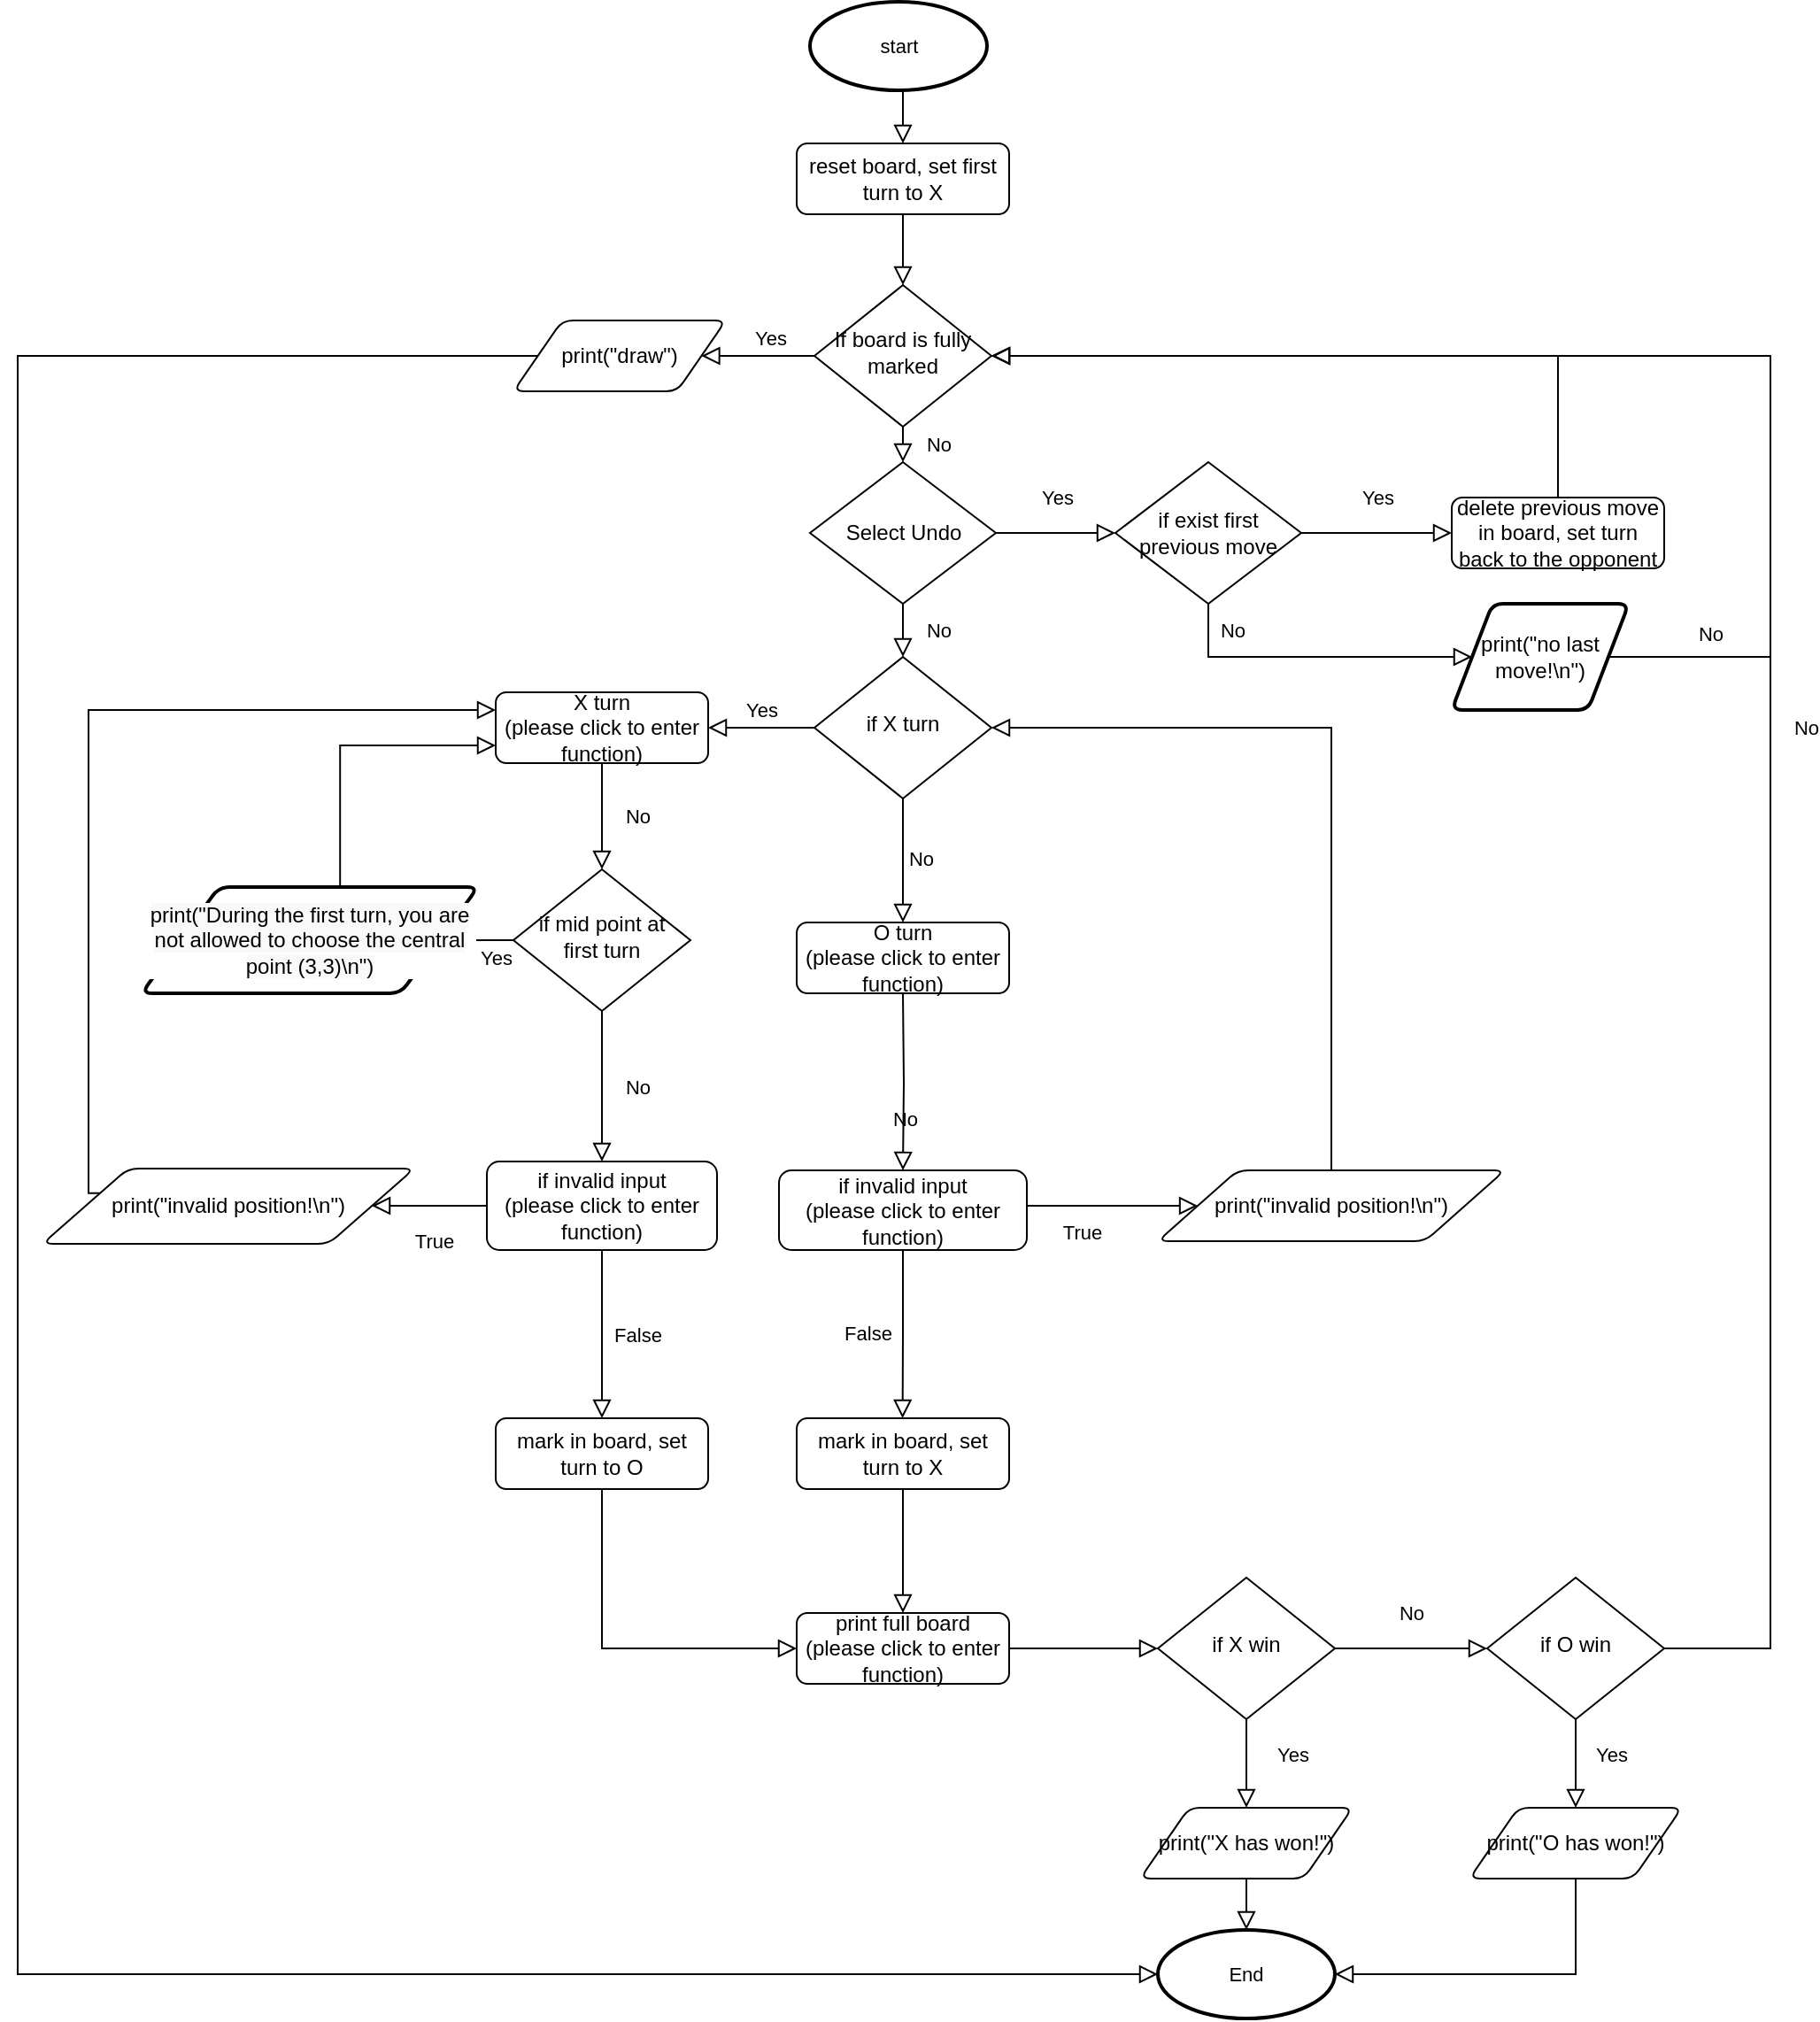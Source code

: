 <mxfile version="17.4.2" type="device" pages="5"><diagram id="C5RBs43oDa-KdzZeNtuy" name="main page"><mxGraphModel dx="2425" dy="684" grid="1" gridSize="10" guides="1" tooltips="1" connect="1" arrows="1" fold="1" page="1" pageScale="1" pageWidth="827" pageHeight="1169" math="0" shadow="0"><root><mxCell id="WIyWlLk6GJQsqaUBKTNV-0"/><mxCell id="WIyWlLk6GJQsqaUBKTNV-1" parent="WIyWlLk6GJQsqaUBKTNV-0"/><mxCell id="WIyWlLk6GJQsqaUBKTNV-2" value="" style="rounded=0;html=1;jettySize=auto;orthogonalLoop=1;fontSize=11;endArrow=block;endFill=0;endSize=8;strokeWidth=1;shadow=0;labelBackgroundColor=none;edgeStyle=orthogonalEdgeStyle;" parent="WIyWlLk6GJQsqaUBKTNV-1" source="WIyWlLk6GJQsqaUBKTNV-3" target="WIyWlLk6GJQsqaUBKTNV-6" edge="1"><mxGeometry relative="1" as="geometry"/></mxCell><mxCell id="WIyWlLk6GJQsqaUBKTNV-3" value="reset board, set first turn to X" style="rounded=1;whiteSpace=wrap;html=1;fontSize=12;glass=0;strokeWidth=1;shadow=0;" parent="WIyWlLk6GJQsqaUBKTNV-1" vertex="1"><mxGeometry x="210" y="95" width="120" height="40" as="geometry"/></mxCell><mxCell id="WIyWlLk6GJQsqaUBKTNV-4" value="Yes" style="rounded=0;html=1;jettySize=auto;orthogonalLoop=1;fontSize=11;endArrow=block;endFill=0;endSize=8;strokeWidth=1;shadow=0;labelBackgroundColor=none;edgeStyle=orthogonalEdgeStyle;entryX=1;entryY=0.5;entryDx=0;entryDy=0;" parent="WIyWlLk6GJQsqaUBKTNV-1" source="WIyWlLk6GJQsqaUBKTNV-6" target="WIyWlLk6GJQsqaUBKTNV-12" edge="1"><mxGeometry x="-0.2" y="-10" relative="1" as="geometry"><mxPoint as="offset"/><mxPoint x="170" y="215" as="targetPoint"/></mxGeometry></mxCell><mxCell id="WIyWlLk6GJQsqaUBKTNV-6" value="&lt;span&gt;If board is fully marked&lt;/span&gt;" style="rhombus;whiteSpace=wrap;html=1;shadow=0;fontFamily=Helvetica;fontSize=12;align=center;strokeWidth=1;spacing=6;spacingTop=-4;" parent="WIyWlLk6GJQsqaUBKTNV-1" vertex="1"><mxGeometry x="220" y="175" width="100" height="80" as="geometry"/></mxCell><UserObject label="O turn&lt;br&gt;(please click to enter function)" link="data:page/id,uczT-CAttr4iRRDi-u83" id="WIyWlLk6GJQsqaUBKTNV-7"><mxCell style="rounded=1;whiteSpace=wrap;html=1;fontSize=12;glass=0;strokeWidth=1;shadow=0;" parent="WIyWlLk6GJQsqaUBKTNV-1" vertex="1"><mxGeometry x="210" y="535" width="120" height="40" as="geometry"/></mxCell></UserObject><mxCell id="WIyWlLk6GJQsqaUBKTNV-8" value="Yes" style="rounded=0;html=1;jettySize=auto;orthogonalLoop=1;fontSize=11;endArrow=block;endFill=0;endSize=8;strokeWidth=1;shadow=0;labelBackgroundColor=none;edgeStyle=orthogonalEdgeStyle;exitX=0;exitY=0.5;exitDx=0;exitDy=0;" parent="WIyWlLk6GJQsqaUBKTNV-1" source="DBz5opYiv7cz9n181J85-0" target="WIyWlLk6GJQsqaUBKTNV-11" edge="1"><mxGeometry y="-10" relative="1" as="geometry"><mxPoint as="offset"/><mxPoint x="120" y="345" as="sourcePoint"/></mxGeometry></mxCell><UserObject label="X turn&lt;br&gt;(please click to enter function)" link="data:page/id,xLEdOJAwf0Mr46wJmr-5" id="WIyWlLk6GJQsqaUBKTNV-11"><mxCell style="rounded=1;whiteSpace=wrap;html=1;fontSize=12;glass=0;strokeWidth=1;shadow=0;" parent="WIyWlLk6GJQsqaUBKTNV-1" vertex="1"><mxGeometry x="40" y="405" width="120" height="40" as="geometry"/></mxCell></UserObject><mxCell id="DBz5opYiv7cz9n181J85-74" style="edgeStyle=orthogonalEdgeStyle;shape=connector;rounded=0;orthogonalLoop=1;jettySize=auto;html=1;exitX=0;exitY=0.5;exitDx=0;exitDy=0;entryX=0;entryY=0.5;entryDx=0;entryDy=0;entryPerimeter=0;shadow=0;labelBackgroundColor=none;fontFamily=Helvetica;fontSize=11;fontColor=default;endArrow=block;endFill=0;endSize=8;strokeColor=default;strokeWidth=1;" parent="WIyWlLk6GJQsqaUBKTNV-1" source="WIyWlLk6GJQsqaUBKTNV-12" target="DBz5opYiv7cz9n181J85-71" edge="1"><mxGeometry relative="1" as="geometry"><Array as="points"><mxPoint x="-230" y="215"/><mxPoint x="-230" y="1129"/></Array></mxGeometry></mxCell><mxCell id="WIyWlLk6GJQsqaUBKTNV-12" value="print(&quot;draw&quot;)" style="shape=parallelogram;html=1;strokeWidth=1;perimeter=parallelogramPerimeter;whiteSpace=wrap;rounded=1;arcSize=12;size=0.23;shadow=0;fontFamily=Helvetica;fontSize=12;fontColor=rgb(0, 0, 0);align=center;strokeColor=rgb(0, 0, 0);fillColor=rgb(255, 255, 255);" parent="WIyWlLk6GJQsqaUBKTNV-1" vertex="1"><mxGeometry x="50" y="195" width="120" height="40" as="geometry"/></mxCell><mxCell id="DBz5opYiv7cz9n181J85-0" value="&lt;span&gt;if X turn&lt;/span&gt;" style="rhombus;whiteSpace=wrap;html=1;shadow=0;fontFamily=Helvetica;fontSize=12;align=center;strokeWidth=1;spacing=6;spacingTop=-4;" parent="WIyWlLk6GJQsqaUBKTNV-1" vertex="1"><mxGeometry x="220" y="385" width="100" height="80" as="geometry"/></mxCell><mxCell id="DBz5opYiv7cz9n181J85-4" value="No" style="rounded=0;html=1;jettySize=auto;orthogonalLoop=1;fontSize=11;endArrow=block;endFill=0;endSize=8;strokeWidth=1;shadow=0;labelBackgroundColor=none;edgeStyle=orthogonalEdgeStyle;entryX=0.5;entryY=0;entryDx=0;entryDy=0;exitX=0.5;exitY=1;exitDx=0;exitDy=0;" parent="WIyWlLk6GJQsqaUBKTNV-1" source="WIyWlLk6GJQsqaUBKTNV-6" target="DBz5opYiv7cz9n181J85-6" edge="1"><mxGeometry y="20" relative="1" as="geometry"><mxPoint as="offset"/><mxPoint x="230" y="225" as="sourcePoint"/><mxPoint x="180" y="225" as="targetPoint"/></mxGeometry></mxCell><mxCell id="DBz5opYiv7cz9n181J85-5" value="No" style="rounded=0;html=1;jettySize=auto;orthogonalLoop=1;fontSize=11;endArrow=block;endFill=0;endSize=8;strokeWidth=1;shadow=0;labelBackgroundColor=none;edgeStyle=orthogonalEdgeStyle;entryX=0.5;entryY=0;entryDx=0;entryDy=0;exitX=0.5;exitY=1;exitDx=0;exitDy=0;" parent="WIyWlLk6GJQsqaUBKTNV-1" source="DBz5opYiv7cz9n181J85-0" target="WIyWlLk6GJQsqaUBKTNV-7" edge="1"><mxGeometry x="-0.048" y="10" relative="1" as="geometry"><mxPoint as="offset"/><mxPoint x="240" y="325" as="sourcePoint"/><mxPoint x="190" y="325" as="targetPoint"/></mxGeometry></mxCell><mxCell id="DBz5opYiv7cz9n181J85-6" value="Select Undo" style="rhombus;whiteSpace=wrap;html=1;" parent="WIyWlLk6GJQsqaUBKTNV-1" vertex="1"><mxGeometry x="217.5" y="275" width="105" height="80" as="geometry"/></mxCell><mxCell id="DBz5opYiv7cz9n181J85-8" value="No" style="rounded=0;html=1;jettySize=auto;orthogonalLoop=1;fontSize=11;endArrow=block;endFill=0;endSize=8;strokeWidth=1;shadow=0;labelBackgroundColor=none;edgeStyle=orthogonalEdgeStyle;entryX=0.5;entryY=0;entryDx=0;entryDy=0;" parent="WIyWlLk6GJQsqaUBKTNV-1" target="DBz5opYiv7cz9n181J85-0" edge="1"><mxGeometry y="20" relative="1" as="geometry"><mxPoint as="offset"/><mxPoint x="270" y="355" as="sourcePoint"/><mxPoint x="290" y="295" as="targetPoint"/></mxGeometry></mxCell><mxCell id="DBz5opYiv7cz9n181J85-53" style="edgeStyle=orthogonalEdgeStyle;shape=connector;rounded=0;orthogonalLoop=1;jettySize=auto;html=1;exitX=0.5;exitY=0;exitDx=0;exitDy=0;entryX=1;entryY=0.5;entryDx=0;entryDy=0;shadow=0;labelBackgroundColor=none;fontFamily=Helvetica;fontSize=11;fontColor=default;endArrow=block;endFill=0;endSize=8;strokeColor=default;strokeWidth=1;" parent="WIyWlLk6GJQsqaUBKTNV-1" source="DBz5opYiv7cz9n181J85-9" target="WIyWlLk6GJQsqaUBKTNV-6" edge="1"><mxGeometry relative="1" as="geometry"/></mxCell><mxCell id="DBz5opYiv7cz9n181J85-9" value="delete previous move in board, set turn back to the opponent" style="rounded=1;whiteSpace=wrap;html=1;" parent="WIyWlLk6GJQsqaUBKTNV-1" vertex="1"><mxGeometry x="580" y="295" width="120" height="40" as="geometry"/></mxCell><mxCell id="DBz5opYiv7cz9n181J85-10" value="Yes" style="rounded=0;html=1;jettySize=auto;orthogonalLoop=1;fontSize=11;endArrow=block;endFill=0;endSize=8;strokeWidth=1;shadow=0;labelBackgroundColor=none;edgeStyle=orthogonalEdgeStyle;entryX=0;entryY=0.5;entryDx=0;entryDy=0;exitX=1;exitY=0.5;exitDx=0;exitDy=0;startArrow=none;" parent="WIyWlLk6GJQsqaUBKTNV-1" source="DBz5opYiv7cz9n181J85-52" target="DBz5opYiv7cz9n181J85-9" edge="1"><mxGeometry y="20" relative="1" as="geometry"><mxPoint as="offset"/><mxPoint x="470.0" y="315" as="sourcePoint"/><mxPoint x="300" y="305" as="targetPoint"/></mxGeometry></mxCell><mxCell id="DBz5opYiv7cz9n181J85-14" value="&lt;span&gt;if mid point at first turn&lt;/span&gt;" style="rhombus;whiteSpace=wrap;html=1;shadow=0;fontFamily=Helvetica;fontSize=12;align=center;strokeWidth=1;spacing=6;spacingTop=-4;" parent="WIyWlLk6GJQsqaUBKTNV-1" vertex="1"><mxGeometry x="50" y="505" width="100" height="80" as="geometry"/></mxCell><mxCell id="DBz5opYiv7cz9n181J85-16" value="No" style="rounded=0;html=1;jettySize=auto;orthogonalLoop=1;fontSize=11;endArrow=block;endFill=0;endSize=8;strokeWidth=1;shadow=0;labelBackgroundColor=none;edgeStyle=orthogonalEdgeStyle;entryX=0.5;entryY=0;entryDx=0;entryDy=0;exitX=0.5;exitY=1;exitDx=0;exitDy=0;" parent="WIyWlLk6GJQsqaUBKTNV-1" source="WIyWlLk6GJQsqaUBKTNV-11" target="DBz5opYiv7cz9n181J85-14" edge="1"><mxGeometry y="20" relative="1" as="geometry"><mxPoint as="offset"/><mxPoint x="190" y="285" as="sourcePoint"/><mxPoint x="190" y="305" as="targetPoint"/><Array as="points"><mxPoint x="100" y="465"/><mxPoint x="100" y="465"/></Array></mxGeometry></mxCell><mxCell id="DBz5opYiv7cz9n181J85-19" value="Yes" style="rounded=0;html=1;jettySize=auto;orthogonalLoop=1;fontSize=11;endArrow=block;endFill=0;endSize=8;strokeWidth=1;shadow=0;labelBackgroundColor=none;edgeStyle=orthogonalEdgeStyle;exitX=0;exitY=0.5;exitDx=0;exitDy=0;" parent="WIyWlLk6GJQsqaUBKTNV-1" source="DBz5opYiv7cz9n181J85-14" target="DBz5opYiv7cz9n181J85-79" edge="1"><mxGeometry x="0.222" y="10" relative="1" as="geometry"><mxPoint as="offset"/><mxPoint x="270" y="255" as="sourcePoint"/><mxPoint x="10" y="550" as="targetPoint"/><Array as="points"/></mxGeometry></mxCell><mxCell id="DBz5opYiv7cz9n181J85-21" value="No" style="rounded=0;html=1;jettySize=auto;orthogonalLoop=1;fontSize=11;endArrow=block;endFill=0;endSize=8;strokeWidth=1;shadow=0;labelBackgroundColor=none;edgeStyle=orthogonalEdgeStyle;exitX=0.5;exitY=1;exitDx=0;exitDy=0;entryX=0.5;entryY=0;entryDx=0;entryDy=0;" parent="WIyWlLk6GJQsqaUBKTNV-1" source="DBz5opYiv7cz9n181J85-14" target="DBz5opYiv7cz9n181J85-30" edge="1"><mxGeometry y="20" relative="1" as="geometry"><mxPoint as="offset"/><mxPoint x="50" y="615" as="sourcePoint"/><mxPoint x="100" y="665" as="targetPoint"/><Array as="points"/></mxGeometry></mxCell><mxCell id="DBz5opYiv7cz9n181J85-35" style="edgeStyle=orthogonalEdgeStyle;shape=connector;rounded=0;orthogonalLoop=1;jettySize=auto;html=1;exitX=0.5;exitY=1;exitDx=0;exitDy=0;entryX=0;entryY=0.5;entryDx=0;entryDy=0;shadow=0;labelBackgroundColor=none;fontFamily=Helvetica;fontSize=11;fontColor=default;endArrow=block;endFill=0;endSize=8;strokeColor=default;strokeWidth=1;" parent="WIyWlLk6GJQsqaUBKTNV-1" source="DBz5opYiv7cz9n181J85-26" target="DBz5opYiv7cz9n181J85-28" edge="1"><mxGeometry relative="1" as="geometry"/></mxCell><mxCell id="DBz5opYiv7cz9n181J85-26" value="mark in board, set turn to O" style="rounded=1;whiteSpace=wrap;html=1;fontSize=12;glass=0;strokeWidth=1;shadow=0;" parent="WIyWlLk6GJQsqaUBKTNV-1" vertex="1"><mxGeometry x="40" y="815" width="120" height="40" as="geometry"/></mxCell><mxCell id="DBz5opYiv7cz9n181J85-44" style="edgeStyle=orthogonalEdgeStyle;shape=connector;rounded=0;orthogonalLoop=1;jettySize=auto;html=1;exitX=1;exitY=0.5;exitDx=0;exitDy=0;entryX=0;entryY=0.5;entryDx=0;entryDy=0;shadow=0;labelBackgroundColor=none;fontFamily=Helvetica;fontSize=11;fontColor=default;endArrow=block;endFill=0;endSize=8;strokeColor=default;strokeWidth=1;" parent="WIyWlLk6GJQsqaUBKTNV-1" source="DBz5opYiv7cz9n181J85-28" target="DBz5opYiv7cz9n181J85-43" edge="1"><mxGeometry relative="1" as="geometry"/></mxCell><UserObject label="print full board&lt;br&gt;(please click to enter function)" link="data:page/id,iam_HvLFTz5DhdJ6qBoA" id="DBz5opYiv7cz9n181J85-28"><mxCell style="rounded=1;whiteSpace=wrap;html=1;fontSize=12;glass=0;strokeWidth=1;shadow=0;" parent="WIyWlLk6GJQsqaUBKTNV-1" vertex="1"><mxGeometry x="210" y="925" width="120" height="40" as="geometry"/></mxCell></UserObject><UserObject label="&lt;span&gt;if invalid input&lt;br&gt;&lt;/span&gt;(please click to enter function)&lt;span&gt;&lt;br&gt;&lt;/span&gt;" link="data:page/id,Zj_ROpLorvFtb3lf37HQ" id="DBz5opYiv7cz9n181J85-30"><mxCell style="rounded=1;whiteSpace=wrap;html=1;absoluteArcSize=1;arcSize=14;strokeWidth=1;shadow=0;fontFamily=Helvetica;fontSize=12;fontColor=rgb(0, 0, 0);align=center;strokeColor=rgb(0, 0, 0);fillColor=rgb(255, 255, 255);" parent="WIyWlLk6GJQsqaUBKTNV-1" vertex="1"><mxGeometry x="35" y="670" width="130" height="50" as="geometry"/></mxCell></UserObject><mxCell id="DBz5opYiv7cz9n181J85-32" value="True" style="rounded=0;html=1;jettySize=auto;orthogonalLoop=1;fontSize=11;endArrow=block;endFill=0;endSize=8;strokeWidth=1;shadow=0;labelBackgroundColor=none;edgeStyle=orthogonalEdgeStyle;exitX=0;exitY=0.5;exitDx=0;exitDy=0;entryX=1;entryY=0.5;entryDx=0;entryDy=0;" parent="WIyWlLk6GJQsqaUBKTNV-1" source="DBz5opYiv7cz9n181J85-30" target="DBz5opYiv7cz9n181J85-61" edge="1"><mxGeometry x="-0.059" y="20" relative="1" as="geometry"><mxPoint as="offset"/><mxPoint x="60" y="555" as="sourcePoint"/><mxPoint x="40" y="415" as="targetPoint"/><Array as="points"><mxPoint x="-30" y="695"/><mxPoint x="-30" y="695"/></Array></mxGeometry></mxCell><mxCell id="DBz5opYiv7cz9n181J85-33" value="False" style="rounded=0;html=1;jettySize=auto;orthogonalLoop=1;fontSize=11;endArrow=block;endFill=0;endSize=8;strokeWidth=1;shadow=0;labelBackgroundColor=none;edgeStyle=orthogonalEdgeStyle;exitX=0.5;exitY=1;exitDx=0;exitDy=0;entryX=0.5;entryY=0;entryDx=0;entryDy=0;" parent="WIyWlLk6GJQsqaUBKTNV-1" source="DBz5opYiv7cz9n181J85-30" target="DBz5opYiv7cz9n181J85-26" edge="1"><mxGeometry y="20" relative="1" as="geometry"><mxPoint as="offset"/><mxPoint x="99.81" y="745" as="sourcePoint"/><mxPoint x="99.81" y="825" as="targetPoint"/><Array as="points"/></mxGeometry></mxCell><mxCell id="DBz5opYiv7cz9n181J85-37" value="No" style="rounded=0;html=1;jettySize=auto;orthogonalLoop=1;fontSize=11;endArrow=block;endFill=0;endSize=8;strokeWidth=1;shadow=0;labelBackgroundColor=none;edgeStyle=orthogonalEdgeStyle;exitX=0.5;exitY=1;exitDx=0;exitDy=0;entryX=0.5;entryY=0;entryDx=0;entryDy=0;" parent="WIyWlLk6GJQsqaUBKTNV-1" target="DBz5opYiv7cz9n181J85-39" edge="1"><mxGeometry y="20" relative="1" as="geometry"><mxPoint as="offset"/><mxPoint x="270" y="575" as="sourcePoint"/><mxPoint x="270" y="655" as="targetPoint"/><Array as="points"/></mxGeometry></mxCell><mxCell id="DBz5opYiv7cz9n181J85-41" style="edgeStyle=orthogonalEdgeStyle;shape=connector;rounded=0;orthogonalLoop=1;jettySize=auto;html=1;exitX=0.5;exitY=1;exitDx=0;exitDy=0;entryX=0.5;entryY=0;entryDx=0;entryDy=0;shadow=0;labelBackgroundColor=none;fontFamily=Helvetica;fontSize=11;fontColor=default;endArrow=block;endFill=0;endSize=8;strokeColor=default;strokeWidth=1;" parent="WIyWlLk6GJQsqaUBKTNV-1" source="DBz5opYiv7cz9n181J85-38" target="DBz5opYiv7cz9n181J85-28" edge="1"><mxGeometry relative="1" as="geometry"/></mxCell><mxCell id="DBz5opYiv7cz9n181J85-38" value="mark in board, set turn to X" style="rounded=1;whiteSpace=wrap;html=1;fontSize=12;glass=0;strokeWidth=1;shadow=0;" parent="WIyWlLk6GJQsqaUBKTNV-1" vertex="1"><mxGeometry x="210" y="815" width="120" height="40" as="geometry"/></mxCell><UserObject label="&lt;span&gt;if invalid input&lt;br&gt;&lt;/span&gt;(please click to enter function)&lt;span&gt;&lt;br&gt;&lt;/span&gt;" link="data:page/id,Zj_ROpLorvFtb3lf37HQ" id="DBz5opYiv7cz9n181J85-39"><mxCell style="rounded=1;whiteSpace=wrap;html=1;absoluteArcSize=1;arcSize=14;strokeWidth=1;shadow=0;fontFamily=Helvetica;fontSize=12;fontColor=rgb(0, 0, 0);align=center;strokeColor=rgb(0, 0, 0);fillColor=rgb(255, 255, 255);" parent="WIyWlLk6GJQsqaUBKTNV-1" vertex="1"><mxGeometry x="200" y="675" width="140" height="45" as="geometry"/></mxCell></UserObject><mxCell id="DBz5opYiv7cz9n181J85-40" value="False" style="rounded=0;html=1;jettySize=auto;orthogonalLoop=1;fontSize=11;endArrow=block;endFill=0;endSize=8;strokeWidth=1;shadow=0;labelBackgroundColor=none;edgeStyle=orthogonalEdgeStyle;exitX=0.5;exitY=1;exitDx=0;exitDy=0;" parent="WIyWlLk6GJQsqaUBKTNV-1" source="DBz5opYiv7cz9n181J85-39" edge="1"><mxGeometry x="0.003" y="-20" relative="1" as="geometry"><mxPoint as="offset"/><mxPoint x="269.81" y="735" as="sourcePoint"/><mxPoint x="269.81" y="815" as="targetPoint"/><Array as="points"/></mxGeometry></mxCell><mxCell id="DBz5opYiv7cz9n181J85-43" value="&lt;span&gt;if X win&lt;/span&gt;" style="rhombus;whiteSpace=wrap;html=1;shadow=0;fontFamily=Helvetica;fontSize=12;align=center;strokeWidth=1;spacing=6;spacingTop=-4;" parent="WIyWlLk6GJQsqaUBKTNV-1" vertex="1"><mxGeometry x="414" y="905" width="100" height="80" as="geometry"/></mxCell><mxCell id="DBz5opYiv7cz9n181J85-46" value="&lt;span&gt;if O win&lt;/span&gt;" style="rhombus;whiteSpace=wrap;html=1;shadow=0;fontFamily=Helvetica;fontSize=12;align=center;strokeWidth=1;spacing=6;spacingTop=-4;" parent="WIyWlLk6GJQsqaUBKTNV-1" vertex="1"><mxGeometry x="600" y="905" width="100" height="80" as="geometry"/></mxCell><mxCell id="DBz5opYiv7cz9n181J85-47" value="No" style="rounded=0;html=1;jettySize=auto;orthogonalLoop=1;fontSize=11;endArrow=block;endFill=0;endSize=8;strokeWidth=1;shadow=0;labelBackgroundColor=none;edgeStyle=orthogonalEdgeStyle;exitX=1;exitY=0.5;exitDx=0;exitDy=0;entryX=0;entryY=0.5;entryDx=0;entryDy=0;" parent="WIyWlLk6GJQsqaUBKTNV-1" source="DBz5opYiv7cz9n181J85-43" target="DBz5opYiv7cz9n181J85-46" edge="1"><mxGeometry y="20" relative="1" as="geometry"><mxPoint as="offset"/><mxPoint x="279.81" y="745.0" as="sourcePoint"/><mxPoint x="279.81" y="825.0" as="targetPoint"/><Array as="points"/></mxGeometry></mxCell><mxCell id="DBz5opYiv7cz9n181J85-48" value="No" style="rounded=0;html=1;jettySize=auto;orthogonalLoop=1;fontSize=11;endArrow=block;endFill=0;endSize=8;strokeWidth=1;shadow=0;labelBackgroundColor=none;edgeStyle=orthogonalEdgeStyle;exitX=1;exitY=0.5;exitDx=0;exitDy=0;entryX=1;entryY=0.5;entryDx=0;entryDy=0;" parent="WIyWlLk6GJQsqaUBKTNV-1" source="DBz5opYiv7cz9n181J85-46" target="WIyWlLk6GJQsqaUBKTNV-6" edge="1"><mxGeometry x="-0.057" y="-20" relative="1" as="geometry"><mxPoint as="offset"/><mxPoint x="289.81" y="755.0" as="sourcePoint"/><mxPoint x="289.81" y="835.0" as="targetPoint"/><Array as="points"><mxPoint x="760" y="945"/><mxPoint x="760" y="215"/></Array></mxGeometry></mxCell><mxCell id="DBz5opYiv7cz9n181J85-51" value="Yes" style="rounded=0;html=1;jettySize=auto;orthogonalLoop=1;fontSize=11;endArrow=block;endFill=0;endSize=8;strokeWidth=1;shadow=0;labelBackgroundColor=none;edgeStyle=orthogonalEdgeStyle;entryX=0;entryY=0.5;entryDx=0;entryDy=0;exitX=1;exitY=0.5;exitDx=0;exitDy=0;startArrow=none;" parent="WIyWlLk6GJQsqaUBKTNV-1" source="DBz5opYiv7cz9n181J85-6" target="DBz5opYiv7cz9n181J85-52" edge="1"><mxGeometry y="20" relative="1" as="geometry"><mxPoint as="offset"/><mxPoint x="480" y="325" as="sourcePoint"/><mxPoint x="390.0" y="315" as="targetPoint"/></mxGeometry></mxCell><mxCell id="DBz5opYiv7cz9n181J85-52" value="if exist first previous move" style="rhombus;whiteSpace=wrap;html=1;" parent="WIyWlLk6GJQsqaUBKTNV-1" vertex="1"><mxGeometry x="390" y="275" width="105" height="80" as="geometry"/></mxCell><mxCell id="DBz5opYiv7cz9n181J85-54" value="Yes" style="rounded=0;html=1;jettySize=auto;orthogonalLoop=1;fontSize=11;endArrow=block;endFill=0;endSize=8;strokeWidth=1;shadow=0;labelBackgroundColor=none;edgeStyle=orthogonalEdgeStyle;exitX=0.5;exitY=1;exitDx=0;exitDy=0;entryX=0.5;entryY=0;entryDx=0;entryDy=0;" parent="WIyWlLk6GJQsqaUBKTNV-1" source="DBz5opYiv7cz9n181J85-43" target="DBz5opYiv7cz9n181J85-56" edge="1"><mxGeometry x="-0.2" y="26" relative="1" as="geometry"><mxPoint as="offset"/><mxPoint x="280" y="475" as="sourcePoint"/><mxPoint x="464" y="1035" as="targetPoint"/></mxGeometry></mxCell><mxCell id="DBz5opYiv7cz9n181J85-72" style="edgeStyle=orthogonalEdgeStyle;shape=connector;rounded=0;orthogonalLoop=1;jettySize=auto;html=1;exitX=0.5;exitY=1;exitDx=0;exitDy=0;entryX=0.5;entryY=0;entryDx=0;entryDy=0;entryPerimeter=0;shadow=0;labelBackgroundColor=none;fontFamily=Helvetica;fontSize=11;fontColor=default;endArrow=block;endFill=0;endSize=8;strokeColor=default;strokeWidth=1;" parent="WIyWlLk6GJQsqaUBKTNV-1" source="DBz5opYiv7cz9n181J85-56" target="DBz5opYiv7cz9n181J85-71" edge="1"><mxGeometry relative="1" as="geometry"><Array as="points"><mxPoint x="464" y="1090"/><mxPoint x="464" y="1090"/></Array></mxGeometry></mxCell><mxCell id="DBz5opYiv7cz9n181J85-56" value="print(&quot;X has won!&quot;)" style="shape=parallelogram;html=1;strokeWidth=1;perimeter=parallelogramPerimeter;whiteSpace=wrap;rounded=1;arcSize=12;size=0.23;shadow=0;fontFamily=Helvetica;fontSize=12;fontColor=rgb(0, 0, 0);align=center;strokeColor=rgb(0, 0, 0);fillColor=rgb(255, 255, 255);" parent="WIyWlLk6GJQsqaUBKTNV-1" vertex="1"><mxGeometry x="404" y="1035" width="120" height="40" as="geometry"/></mxCell><mxCell id="DBz5opYiv7cz9n181J85-73" style="edgeStyle=orthogonalEdgeStyle;shape=connector;rounded=0;orthogonalLoop=1;jettySize=auto;html=1;exitX=0.5;exitY=1;exitDx=0;exitDy=0;entryX=1;entryY=0.5;entryDx=0;entryDy=0;entryPerimeter=0;shadow=0;labelBackgroundColor=none;fontFamily=Helvetica;fontSize=11;fontColor=default;endArrow=block;endFill=0;endSize=8;strokeColor=default;strokeWidth=1;" parent="WIyWlLk6GJQsqaUBKTNV-1" source="DBz5opYiv7cz9n181J85-57" target="DBz5opYiv7cz9n181J85-71" edge="1"><mxGeometry relative="1" as="geometry"/></mxCell><mxCell id="DBz5opYiv7cz9n181J85-57" value="print(&quot;O has won!&quot;)" style="shape=parallelogram;html=1;strokeWidth=1;perimeter=parallelogramPerimeter;whiteSpace=wrap;rounded=1;arcSize=12;size=0.23;shadow=0;fontFamily=Helvetica;fontSize=12;fontColor=rgb(0, 0, 0);align=center;strokeColor=rgb(0, 0, 0);fillColor=rgb(255, 255, 255);" parent="WIyWlLk6GJQsqaUBKTNV-1" vertex="1"><mxGeometry x="590" y="1035" width="120" height="40" as="geometry"/></mxCell><mxCell id="DBz5opYiv7cz9n181J85-58" value="Yes" style="rounded=0;html=1;jettySize=auto;orthogonalLoop=1;fontSize=11;endArrow=block;endFill=0;endSize=8;strokeWidth=1;shadow=0;labelBackgroundColor=none;edgeStyle=orthogonalEdgeStyle;exitX=0.5;exitY=1;exitDx=0;exitDy=0;entryX=0.5;entryY=0;entryDx=0;entryDy=0;" parent="WIyWlLk6GJQsqaUBKTNV-1" source="DBz5opYiv7cz9n181J85-46" target="DBz5opYiv7cz9n181J85-57" edge="1"><mxGeometry x="-0.2" y="20" relative="1" as="geometry"><mxPoint as="offset"/><mxPoint x="474" y="995" as="sourcePoint"/><mxPoint x="474" y="1045" as="targetPoint"/></mxGeometry></mxCell><mxCell id="DBz5opYiv7cz9n181J85-60" style="edgeStyle=orthogonalEdgeStyle;shape=connector;rounded=0;orthogonalLoop=1;jettySize=auto;html=1;exitX=0.59;exitY=-0.008;exitDx=0;exitDy=0;entryX=0;entryY=0.75;entryDx=0;entryDy=0;shadow=0;labelBackgroundColor=none;fontFamily=Helvetica;fontSize=11;fontColor=default;endArrow=block;endFill=0;endSize=8;strokeColor=default;strokeWidth=1;exitPerimeter=0;" parent="WIyWlLk6GJQsqaUBKTNV-1" source="DBz5opYiv7cz9n181J85-79" target="WIyWlLk6GJQsqaUBKTNV-11" edge="1"><mxGeometry relative="1" as="geometry"><mxPoint x="-50" y="515" as="sourcePoint"/></mxGeometry></mxCell><mxCell id="DBz5opYiv7cz9n181J85-62" style="edgeStyle=orthogonalEdgeStyle;shape=connector;rounded=0;orthogonalLoop=1;jettySize=auto;html=1;exitX=0;exitY=0.25;exitDx=0;exitDy=0;entryX=0;entryY=0.25;entryDx=0;entryDy=0;shadow=0;labelBackgroundColor=none;fontFamily=Helvetica;fontSize=11;fontColor=default;endArrow=block;endFill=0;endSize=8;strokeColor=default;strokeWidth=1;" parent="WIyWlLk6GJQsqaUBKTNV-1" source="DBz5opYiv7cz9n181J85-61" target="WIyWlLk6GJQsqaUBKTNV-11" edge="1"><mxGeometry relative="1" as="geometry"><Array as="points"><mxPoint x="-190" y="688"/><mxPoint x="-190" y="415"/></Array></mxGeometry></mxCell><mxCell id="DBz5opYiv7cz9n181J85-61" value="print(&quot;&lt;span&gt;invalid position!\n&lt;/span&gt;&quot;)" style="shape=parallelogram;html=1;strokeWidth=1;perimeter=parallelogramPerimeter;whiteSpace=wrap;rounded=1;arcSize=12;size=0.23;shadow=0;fontFamily=Helvetica;fontSize=12;fontColor=rgb(0, 0, 0);align=center;strokeColor=rgb(0, 0, 0);fillColor=rgb(255, 255, 255);" parent="WIyWlLk6GJQsqaUBKTNV-1" vertex="1"><mxGeometry x="-216" y="674" width="210" height="42.5" as="geometry"/></mxCell><mxCell id="DBz5opYiv7cz9n181J85-63" value="True" style="rounded=0;html=1;jettySize=auto;orthogonalLoop=1;fontSize=11;endArrow=block;endFill=0;endSize=8;strokeWidth=1;shadow=0;labelBackgroundColor=none;edgeStyle=orthogonalEdgeStyle;exitX=1;exitY=0.5;exitDx=0;exitDy=0;entryX=0;entryY=0.5;entryDx=0;entryDy=0;" parent="WIyWlLk6GJQsqaUBKTNV-1" source="DBz5opYiv7cz9n181J85-39" target="DBz5opYiv7cz9n181J85-65" edge="1"><mxGeometry x="-0.336" y="-15" relative="1" as="geometry"><mxPoint as="offset"/><mxPoint x="690.0" y="690" as="sourcePoint"/><mxPoint x="680" y="400" as="targetPoint"/><Array as="points"><mxPoint x="350" y="695"/><mxPoint x="350" y="695"/></Array></mxGeometry></mxCell><mxCell id="DBz5opYiv7cz9n181J85-64" style="edgeStyle=orthogonalEdgeStyle;shape=connector;rounded=0;orthogonalLoop=1;jettySize=auto;html=1;exitX=0.5;exitY=0;exitDx=0;exitDy=0;entryX=1;entryY=0.5;entryDx=0;entryDy=0;shadow=0;labelBackgroundColor=none;fontFamily=Helvetica;fontSize=11;fontColor=default;endArrow=block;endFill=0;endSize=8;strokeColor=default;strokeWidth=1;" parent="WIyWlLk6GJQsqaUBKTNV-1" source="DBz5opYiv7cz9n181J85-65" target="DBz5opYiv7cz9n181J85-0" edge="1"><mxGeometry relative="1" as="geometry"><mxPoint x="680.0" y="400" as="targetPoint"/></mxGeometry></mxCell><mxCell id="DBz5opYiv7cz9n181J85-65" value="print(&quot;&lt;span&gt;invalid position!\n&lt;/span&gt;&quot;)" style="shape=parallelogram;html=1;strokeWidth=1;perimeter=parallelogramPerimeter;whiteSpace=wrap;rounded=1;arcSize=12;size=0.23;shadow=0;fontFamily=Helvetica;fontSize=12;fontColor=rgb(0, 0, 0);align=center;strokeColor=rgb(0, 0, 0);fillColor=rgb(255, 255, 255);" parent="WIyWlLk6GJQsqaUBKTNV-1" vertex="1"><mxGeometry x="414" y="675" width="196" height="40" as="geometry"/></mxCell><mxCell id="DBz5opYiv7cz9n181J85-69" style="edgeStyle=orthogonalEdgeStyle;shape=connector;rounded=0;orthogonalLoop=1;jettySize=auto;html=1;exitX=0.5;exitY=1;exitDx=0;exitDy=0;exitPerimeter=0;entryX=0.5;entryY=0;entryDx=0;entryDy=0;shadow=0;labelBackgroundColor=none;fontFamily=Helvetica;fontSize=11;fontColor=default;endArrow=block;endFill=0;endSize=8;strokeColor=default;strokeWidth=1;" parent="WIyWlLk6GJQsqaUBKTNV-1" source="DBz5opYiv7cz9n181J85-68" target="WIyWlLk6GJQsqaUBKTNV-3" edge="1"><mxGeometry relative="1" as="geometry"/></mxCell><mxCell id="DBz5opYiv7cz9n181J85-68" value="start" style="strokeWidth=2;html=1;shape=mxgraph.flowchart.start_1;whiteSpace=wrap;labelBackgroundColor=#FFFFFF;fontFamily=Helvetica;fontSize=11;fontColor=default;" parent="WIyWlLk6GJQsqaUBKTNV-1" vertex="1"><mxGeometry x="217.5" y="15" width="100" height="50" as="geometry"/></mxCell><mxCell id="DBz5opYiv7cz9n181J85-71" value="End" style="strokeWidth=2;html=1;shape=mxgraph.flowchart.start_1;whiteSpace=wrap;labelBackgroundColor=#FFFFFF;fontFamily=Helvetica;fontSize=11;fontColor=default;" parent="WIyWlLk6GJQsqaUBKTNV-1" vertex="1"><mxGeometry x="414" y="1104" width="100" height="50" as="geometry"/></mxCell><mxCell id="DBz5opYiv7cz9n181J85-75" style="edgeStyle=orthogonalEdgeStyle;shape=connector;rounded=0;orthogonalLoop=1;jettySize=auto;html=1;exitX=0.5;exitY=1;exitDx=0;exitDy=0;shadow=0;labelBackgroundColor=none;fontFamily=Helvetica;fontSize=11;fontColor=default;endArrow=block;endFill=0;endSize=8;strokeColor=default;strokeWidth=1;" parent="WIyWlLk6GJQsqaUBKTNV-1" source="WIyWlLk6GJQsqaUBKTNV-12" target="WIyWlLk6GJQsqaUBKTNV-12" edge="1"><mxGeometry relative="1" as="geometry"/></mxCell><mxCell id="DBz5opYiv7cz9n181J85-79" value="&lt;span style=&quot;font-size: 12px ; background-color: rgb(248 , 249 , 250)&quot;&gt;print(&quot;During the first turn, you are not allowed to choose the central point (3,3)\n&quot;)&lt;/span&gt;" style="shape=parallelogram;html=1;strokeWidth=2;perimeter=parallelogramPerimeter;whiteSpace=wrap;rounded=1;arcSize=12;size=0.23;labelBackgroundColor=#FFFFFF;fontFamily=Helvetica;fontSize=11;fontColor=default;" parent="WIyWlLk6GJQsqaUBKTNV-1" vertex="1"><mxGeometry x="-160" y="515" width="190" height="60" as="geometry"/></mxCell><mxCell id="N1K-M2fDPfhSYQ4d-wtm-0" value="No" style="rounded=0;html=1;jettySize=auto;orthogonalLoop=1;fontSize=11;endArrow=block;endFill=0;endSize=8;strokeWidth=1;shadow=0;labelBackgroundColor=none;edgeStyle=orthogonalEdgeStyle;entryX=0;entryY=0.5;entryDx=0;entryDy=0;exitX=0.5;exitY=1;exitDx=0;exitDy=0;" parent="WIyWlLk6GJQsqaUBKTNV-1" source="DBz5opYiv7cz9n181J85-52" target="N1K-M2fDPfhSYQ4d-wtm-1" edge="1"><mxGeometry x="-0.836" y="13" relative="1" as="geometry"><mxPoint as="offset"/><mxPoint x="280" y="365" as="sourcePoint"/><mxPoint x="280" y="395" as="targetPoint"/><Array as="points"><mxPoint x="443" y="385"/></Array></mxGeometry></mxCell><mxCell id="N1K-M2fDPfhSYQ4d-wtm-1" value="print(&quot;no last move!\n&quot;)" style="shape=parallelogram;html=1;strokeWidth=2;perimeter=parallelogramPerimeter;whiteSpace=wrap;rounded=1;arcSize=12;size=0.23;" parent="WIyWlLk6GJQsqaUBKTNV-1" vertex="1"><mxGeometry x="580" y="355" width="100" height="60" as="geometry"/></mxCell><mxCell id="GgP-qSgzJ8E6pZLxIrGy-1" value="No" style="rounded=0;html=1;jettySize=auto;orthogonalLoop=1;fontSize=11;endArrow=block;endFill=0;endSize=8;strokeWidth=1;shadow=0;labelBackgroundColor=none;edgeStyle=orthogonalEdgeStyle;exitX=1;exitY=0.5;exitDx=0;exitDy=0;entryX=1;entryY=0.5;entryDx=0;entryDy=0;" parent="WIyWlLk6GJQsqaUBKTNV-1" source="N1K-M2fDPfhSYQ4d-wtm-1" target="WIyWlLk6GJQsqaUBKTNV-6" edge="1"><mxGeometry x="-0.836" y="13" relative="1" as="geometry"><mxPoint as="offset"/><mxPoint x="452.5" y="365" as="sourcePoint"/><mxPoint x="320" y="220" as="targetPoint"/><Array as="points"><mxPoint x="760" y="385"/><mxPoint x="760" y="215"/></Array></mxGeometry></mxCell></root></mxGraphModel></diagram><diagram id="uczT-CAttr4iRRDi-u83" name="O turn function"><mxGraphModel dx="680" dy="865" grid="1" gridSize="10" guides="1" tooltips="1" connect="1" arrows="1" fold="1" page="1" pageScale="1" pageWidth="850" pageHeight="1100" math="0" shadow="0"><root><mxCell id="j_EEYmta3FZ0KqT87kS8-0"/><mxCell id="j_EEYmta3FZ0KqT87kS8-1" parent="j_EEYmta3FZ0KqT87kS8-0"/><UserObject label="back to main page" link="data:page/id,C5RBs43oDa-KdzZeNtuy" id="vFftzzvTD3fGPHex_ecj-0"><mxCell style="rounded=0;whiteSpace=wrap;html=1;labelBackgroundColor=#FFFFFF;fontFamily=Helvetica;fontSize=11;fontColor=default;" parent="j_EEYmta3FZ0KqT87kS8-1" vertex="1"><mxGeometry x="325" y="740" width="120" height="60" as="geometry"/></mxCell></UserObject><mxCell id="stJq82vmyeU6of8AlJyu-0" style="edgeStyle=orthogonalEdgeStyle;shape=connector;rounded=0;orthogonalLoop=1;jettySize=auto;html=1;exitX=0.5;exitY=1;exitDx=0;exitDy=0;entryX=0.5;entryY=0;entryDx=0;entryDy=0;shadow=0;labelBackgroundColor=none;fontFamily=Helvetica;fontSize=11;fontColor=default;endArrow=block;endFill=0;endSize=8;strokeColor=default;strokeWidth=1;" parent="j_EEYmta3FZ0KqT87kS8-1" source="C7Ebs9wPmFLgXOSUcFTl-0" target="C7Ebs9wPmFLgXOSUcFTl-2" edge="1"><mxGeometry relative="1" as="geometry"/></mxCell><UserObject label="O turn" id="C7Ebs9wPmFLgXOSUcFTl-0"><mxCell style="rounded=1;whiteSpace=wrap;html=1;fontSize=12;glass=0;strokeWidth=1;shadow=0;" parent="j_EEYmta3FZ0KqT87kS8-1" vertex="1"><mxGeometry x="325" y="150" width="120" height="40" as="geometry"/></mxCell></UserObject><mxCell id="stJq82vmyeU6of8AlJyu-1" style="edgeStyle=orthogonalEdgeStyle;shape=connector;rounded=0;orthogonalLoop=1;jettySize=auto;html=1;exitX=0.5;exitY=1;exitDx=0;exitDy=0;entryX=0.5;entryY=0;entryDx=0;entryDy=0;shadow=0;labelBackgroundColor=none;fontFamily=Helvetica;fontSize=11;fontColor=default;endArrow=block;endFill=0;endSize=8;strokeColor=default;strokeWidth=1;" parent="j_EEYmta3FZ0KqT87kS8-1" source="C7Ebs9wPmFLgXOSUcFTl-2" target="C7Ebs9wPmFLgXOSUcFTl-3" edge="1"><mxGeometry relative="1" as="geometry"/></mxCell><mxCell id="C7Ebs9wPmFLgXOSUcFTl-2" value="&lt;div&gt;print(&quot;now is O turn!\n&quot;)&lt;/div&gt;" style="shape=parallelogram;html=1;strokeWidth=2;perimeter=parallelogramPerimeter;whiteSpace=wrap;rounded=1;arcSize=12;size=0.23;labelBackgroundColor=#FFFFFF;fontFamily=Helvetica;fontSize=11;fontColor=default;" parent="j_EEYmta3FZ0KqT87kS8-1" vertex="1"><mxGeometry x="290" y="240" width="190" height="60" as="geometry"/></mxCell><mxCell id="stJq82vmyeU6of8AlJyu-2" style="edgeStyle=orthogonalEdgeStyle;shape=connector;rounded=0;orthogonalLoop=1;jettySize=auto;html=1;exitX=0.5;exitY=1;exitDx=0;exitDy=0;entryX=0.5;entryY=0;entryDx=0;entryDy=0;shadow=0;labelBackgroundColor=none;fontFamily=Helvetica;fontSize=11;fontColor=default;endArrow=block;endFill=0;endSize=8;strokeColor=default;strokeWidth=1;" parent="j_EEYmta3FZ0KqT87kS8-1" source="C7Ebs9wPmFLgXOSUcFTl-3" target="C7Ebs9wPmFLgXOSUcFTl-4" edge="1"><mxGeometry relative="1" as="geometry"/></mxCell><mxCell id="C7Ebs9wPmFLgXOSUcFTl-3" value="&lt;div&gt;print(&quot;enter x position (1 to 5): &quot;)&lt;/div&gt;" style="shape=parallelogram;html=1;strokeWidth=2;perimeter=parallelogramPerimeter;whiteSpace=wrap;rounded=1;arcSize=12;size=0.23;labelBackgroundColor=#FFFFFF;fontFamily=Helvetica;fontSize=11;fontColor=default;" parent="j_EEYmta3FZ0KqT87kS8-1" vertex="1"><mxGeometry x="290" y="340" width="190" height="60" as="geometry"/></mxCell><mxCell id="stJq82vmyeU6of8AlJyu-3" style="edgeStyle=orthogonalEdgeStyle;shape=connector;rounded=0;orthogonalLoop=1;jettySize=auto;html=1;exitX=0.5;exitY=1;exitDx=0;exitDy=0;entryX=0.5;entryY=0;entryDx=0;entryDy=0;shadow=0;labelBackgroundColor=none;fontFamily=Helvetica;fontSize=11;fontColor=default;endArrow=block;endFill=0;endSize=8;strokeColor=default;strokeWidth=1;" parent="j_EEYmta3FZ0KqT87kS8-1" source="C7Ebs9wPmFLgXOSUcFTl-4" target="C7Ebs9wPmFLgXOSUcFTl-6" edge="1"><mxGeometry relative="1" as="geometry"/></mxCell><mxCell id="C7Ebs9wPmFLgXOSUcFTl-4" value="&lt;div&gt;read input from user&lt;/div&gt;" style="shape=parallelogram;html=1;strokeWidth=2;perimeter=parallelogramPerimeter;whiteSpace=wrap;rounded=1;arcSize=12;size=0.23;labelBackgroundColor=#FFFFFF;fontFamily=Helvetica;fontSize=11;fontColor=default;" parent="j_EEYmta3FZ0KqT87kS8-1" vertex="1"><mxGeometry x="290" y="440" width="190" height="60" as="geometry"/></mxCell><mxCell id="stJq82vmyeU6of8AlJyu-4" style="edgeStyle=orthogonalEdgeStyle;shape=connector;rounded=0;orthogonalLoop=1;jettySize=auto;html=1;exitX=0.5;exitY=1;exitDx=0;exitDy=0;entryX=0.5;entryY=0;entryDx=0;entryDy=0;shadow=0;labelBackgroundColor=none;fontFamily=Helvetica;fontSize=11;fontColor=default;endArrow=block;endFill=0;endSize=8;strokeColor=default;strokeWidth=1;" parent="j_EEYmta3FZ0KqT87kS8-1" source="C7Ebs9wPmFLgXOSUcFTl-6" target="C7Ebs9wPmFLgXOSUcFTl-7" edge="1"><mxGeometry relative="1" as="geometry"/></mxCell><mxCell id="C7Ebs9wPmFLgXOSUcFTl-6" value="&lt;div&gt;print(&quot;enter y position (1 to 5): &quot;)&lt;/div&gt;" style="shape=parallelogram;html=1;strokeWidth=2;perimeter=parallelogramPerimeter;whiteSpace=wrap;rounded=1;arcSize=12;size=0.23;labelBackgroundColor=#FFFFFF;fontFamily=Helvetica;fontSize=11;fontColor=default;" parent="j_EEYmta3FZ0KqT87kS8-1" vertex="1"><mxGeometry x="290" y="540" width="190" height="60" as="geometry"/></mxCell><mxCell id="stJq82vmyeU6of8AlJyu-5" style="edgeStyle=orthogonalEdgeStyle;shape=connector;rounded=0;orthogonalLoop=1;jettySize=auto;html=1;exitX=0.5;exitY=1;exitDx=0;exitDy=0;shadow=0;labelBackgroundColor=none;fontFamily=Helvetica;fontSize=11;fontColor=default;endArrow=block;endFill=0;endSize=8;strokeColor=default;strokeWidth=1;entryX=0.5;entryY=0;entryDx=0;entryDy=0;" parent="j_EEYmta3FZ0KqT87kS8-1" source="C7Ebs9wPmFLgXOSUcFTl-7" target="vFftzzvTD3fGPHex_ecj-0" edge="1"><mxGeometry relative="1" as="geometry"><mxPoint x="385.105" y="740" as="targetPoint"/></mxGeometry></mxCell><mxCell id="C7Ebs9wPmFLgXOSUcFTl-7" value="&lt;div&gt;read input from user&lt;/div&gt;" style="shape=parallelogram;html=1;strokeWidth=2;perimeter=parallelogramPerimeter;whiteSpace=wrap;rounded=1;arcSize=12;size=0.23;labelBackgroundColor=#FFFFFF;fontFamily=Helvetica;fontSize=11;fontColor=default;" parent="j_EEYmta3FZ0KqT87kS8-1" vertex="1"><mxGeometry x="290" y="640" width="190" height="60" as="geometry"/></mxCell></root></mxGraphModel></diagram><diagram id="xLEdOJAwf0Mr46wJmr-5" name="X turn function"><mxGraphModel dx="850" dy="1082" grid="1" gridSize="10" guides="1" tooltips="1" connect="1" arrows="1" fold="1" page="1" pageScale="1" pageWidth="850" pageHeight="1100" math="0" shadow="0"><root><mxCell id="YgLYau751lyS7RqEz4Mt-0"/><mxCell id="YgLYau751lyS7RqEz4Mt-1" parent="YgLYau751lyS7RqEz4Mt-0"/><UserObject label="back to main page" link="data:page/id,C5RBs43oDa-KdzZeNtuy" id="BvkoLHDOEF0i7VWpGfdC-0"><mxCell style="rounded=0;whiteSpace=wrap;html=1;labelBackgroundColor=#FFFFFF;fontFamily=Helvetica;fontSize=11;fontColor=default;" parent="YgLYau751lyS7RqEz4Mt-1" vertex="1"><mxGeometry x="325" y="740" width="120" height="60" as="geometry"/></mxCell></UserObject><mxCell id="clvLGVIBtEBM7eh6yL4p-1" style="edgeStyle=orthogonalEdgeStyle;shape=connector;rounded=0;orthogonalLoop=1;jettySize=auto;html=1;exitX=0.5;exitY=1;exitDx=0;exitDy=0;entryX=0.5;entryY=0;entryDx=0;entryDy=0;shadow=0;labelBackgroundColor=none;fontFamily=Helvetica;fontSize=11;fontColor=default;endArrow=block;endFill=0;endSize=8;strokeColor=default;strokeWidth=1;" parent="YgLYau751lyS7RqEz4Mt-1" source="clvLGVIBtEBM7eh6yL4p-2" target="clvLGVIBtEBM7eh6yL4p-4" edge="1"><mxGeometry relative="1" as="geometry"/></mxCell><UserObject label="X turn" id="clvLGVIBtEBM7eh6yL4p-2"><mxCell style="rounded=1;whiteSpace=wrap;html=1;fontSize=12;glass=0;strokeWidth=1;shadow=0;" parent="YgLYau751lyS7RqEz4Mt-1" vertex="1"><mxGeometry x="325" y="150" width="120" height="40" as="geometry"/></mxCell></UserObject><mxCell id="clvLGVIBtEBM7eh6yL4p-3" style="edgeStyle=orthogonalEdgeStyle;shape=connector;rounded=0;orthogonalLoop=1;jettySize=auto;html=1;exitX=0.5;exitY=1;exitDx=0;exitDy=0;entryX=0.5;entryY=0;entryDx=0;entryDy=0;shadow=0;labelBackgroundColor=none;fontFamily=Helvetica;fontSize=11;fontColor=default;endArrow=block;endFill=0;endSize=8;strokeColor=default;strokeWidth=1;" parent="YgLYau751lyS7RqEz4Mt-1" source="clvLGVIBtEBM7eh6yL4p-4" target="clvLGVIBtEBM7eh6yL4p-6" edge="1"><mxGeometry relative="1" as="geometry"/></mxCell><mxCell id="clvLGVIBtEBM7eh6yL4p-4" value="&lt;div&gt;print(&quot;now is O turn!\n&quot;)&lt;/div&gt;" style="shape=parallelogram;html=1;strokeWidth=2;perimeter=parallelogramPerimeter;whiteSpace=wrap;rounded=1;arcSize=12;size=0.23;labelBackgroundColor=#FFFFFF;fontFamily=Helvetica;fontSize=11;fontColor=default;" parent="YgLYau751lyS7RqEz4Mt-1" vertex="1"><mxGeometry x="290" y="240" width="190" height="60" as="geometry"/></mxCell><mxCell id="clvLGVIBtEBM7eh6yL4p-5" style="edgeStyle=orthogonalEdgeStyle;shape=connector;rounded=0;orthogonalLoop=1;jettySize=auto;html=1;exitX=0.5;exitY=1;exitDx=0;exitDy=0;entryX=0.5;entryY=0;entryDx=0;entryDy=0;shadow=0;labelBackgroundColor=none;fontFamily=Helvetica;fontSize=11;fontColor=default;endArrow=block;endFill=0;endSize=8;strokeColor=default;strokeWidth=1;" parent="YgLYau751lyS7RqEz4Mt-1" source="clvLGVIBtEBM7eh6yL4p-6" target="clvLGVIBtEBM7eh6yL4p-8" edge="1"><mxGeometry relative="1" as="geometry"/></mxCell><mxCell id="clvLGVIBtEBM7eh6yL4p-6" value="&lt;div&gt;print(&quot;enter x position (1 to 5): &quot;)&lt;/div&gt;" style="shape=parallelogram;html=1;strokeWidth=2;perimeter=parallelogramPerimeter;whiteSpace=wrap;rounded=1;arcSize=12;size=0.23;labelBackgroundColor=#FFFFFF;fontFamily=Helvetica;fontSize=11;fontColor=default;" parent="YgLYau751lyS7RqEz4Mt-1" vertex="1"><mxGeometry x="290" y="340" width="190" height="60" as="geometry"/></mxCell><mxCell id="clvLGVIBtEBM7eh6yL4p-7" style="edgeStyle=orthogonalEdgeStyle;shape=connector;rounded=0;orthogonalLoop=1;jettySize=auto;html=1;exitX=0.5;exitY=1;exitDx=0;exitDy=0;entryX=0.5;entryY=0;entryDx=0;entryDy=0;shadow=0;labelBackgroundColor=none;fontFamily=Helvetica;fontSize=11;fontColor=default;endArrow=block;endFill=0;endSize=8;strokeColor=default;strokeWidth=1;" parent="YgLYau751lyS7RqEz4Mt-1" source="clvLGVIBtEBM7eh6yL4p-8" target="clvLGVIBtEBM7eh6yL4p-10" edge="1"><mxGeometry relative="1" as="geometry"/></mxCell><mxCell id="clvLGVIBtEBM7eh6yL4p-8" value="&lt;div&gt;read input from user&lt;/div&gt;" style="shape=parallelogram;html=1;strokeWidth=2;perimeter=parallelogramPerimeter;whiteSpace=wrap;rounded=1;arcSize=12;size=0.23;labelBackgroundColor=#FFFFFF;fontFamily=Helvetica;fontSize=11;fontColor=default;" parent="YgLYau751lyS7RqEz4Mt-1" vertex="1"><mxGeometry x="290" y="440" width="190" height="60" as="geometry"/></mxCell><mxCell id="clvLGVIBtEBM7eh6yL4p-9" style="edgeStyle=orthogonalEdgeStyle;shape=connector;rounded=0;orthogonalLoop=1;jettySize=auto;html=1;exitX=0.5;exitY=1;exitDx=0;exitDy=0;entryX=0.5;entryY=0;entryDx=0;entryDy=0;shadow=0;labelBackgroundColor=none;fontFamily=Helvetica;fontSize=11;fontColor=default;endArrow=block;endFill=0;endSize=8;strokeColor=default;strokeWidth=1;" parent="YgLYau751lyS7RqEz4Mt-1" source="clvLGVIBtEBM7eh6yL4p-10" target="clvLGVIBtEBM7eh6yL4p-12" edge="1"><mxGeometry relative="1" as="geometry"/></mxCell><mxCell id="clvLGVIBtEBM7eh6yL4p-10" value="&lt;div&gt;print(&quot;enter y position (1 to 5): &quot;)&lt;/div&gt;" style="shape=parallelogram;html=1;strokeWidth=2;perimeter=parallelogramPerimeter;whiteSpace=wrap;rounded=1;arcSize=12;size=0.23;labelBackgroundColor=#FFFFFF;fontFamily=Helvetica;fontSize=11;fontColor=default;" parent="YgLYau751lyS7RqEz4Mt-1" vertex="1"><mxGeometry x="290" y="540" width="190" height="60" as="geometry"/></mxCell><mxCell id="clvLGVIBtEBM7eh6yL4p-11" style="edgeStyle=orthogonalEdgeStyle;shape=connector;rounded=0;orthogonalLoop=1;jettySize=auto;html=1;exitX=0.5;exitY=1;exitDx=0;exitDy=0;shadow=0;labelBackgroundColor=none;fontFamily=Helvetica;fontSize=11;fontColor=default;endArrow=block;endFill=0;endSize=8;strokeColor=default;strokeWidth=1;entryX=0.5;entryY=0;entryDx=0;entryDy=0;" parent="YgLYau751lyS7RqEz4Mt-1" source="clvLGVIBtEBM7eh6yL4p-12" target="BvkoLHDOEF0i7VWpGfdC-0" edge="1"><mxGeometry relative="1" as="geometry"><mxPoint x="385" y="740" as="targetPoint"/></mxGeometry></mxCell><mxCell id="clvLGVIBtEBM7eh6yL4p-12" value="&lt;div&gt;read input from user&lt;/div&gt;" style="shape=parallelogram;html=1;strokeWidth=2;perimeter=parallelogramPerimeter;whiteSpace=wrap;rounded=1;arcSize=12;size=0.23;labelBackgroundColor=#FFFFFF;fontFamily=Helvetica;fontSize=11;fontColor=default;" parent="YgLYau751lyS7RqEz4Mt-1" vertex="1"><mxGeometry x="290" y="640" width="190" height="60" as="geometry"/></mxCell></root></mxGraphModel></diagram><diagram id="iam_HvLFTz5DhdJ6qBoA" name="print full board"><mxGraphModel dx="1020" dy="1298" grid="1" gridSize="10" guides="1" tooltips="1" connect="1" arrows="1" fold="1" page="1" pageScale="1" pageWidth="850" pageHeight="1100" math="0" shadow="0"><root><mxCell id="b2njn9uV6UzbUHnhBMKQ-0"/><mxCell id="b2njn9uV6UzbUHnhBMKQ-1" parent="b2njn9uV6UzbUHnhBMKQ-0"/><UserObject label="back to main page" link="data:page/id,C5RBs43oDa-KdzZeNtuy" id="JOVNVw6Cs3z4hJFelIqn-0"><mxCell style="rounded=0;whiteSpace=wrap;html=1;labelBackgroundColor=#FFFFFF;fontFamily=Helvetica;fontSize=11;fontColor=default;" parent="b2njn9uV6UzbUHnhBMKQ-1" vertex="1"><mxGeometry x="472" y="230" width="120" height="60" as="geometry"/></mxCell></UserObject><mxCell id="8_J6wy_QH9hnrnjjp4bj-6" value="" style="edgeStyle=orthogonalEdgeStyle;rounded=0;orthogonalLoop=1;jettySize=auto;html=1;" parent="b2njn9uV6UzbUHnhBMKQ-1" source="vB-TuP5egwQXy7uYW52n-0" target="LVrpA1VeDEg_Qv5jhd2t-1" edge="1"><mxGeometry relative="1" as="geometry"/></mxCell><UserObject label="print full board" id="vB-TuP5egwQXy7uYW52n-0"><mxCell style="rounded=1;whiteSpace=wrap;html=1;fontSize=12;glass=0;strokeWidth=1;shadow=0;" parent="b2njn9uV6UzbUHnhBMKQ-1" vertex="1"><mxGeometry x="242" y="120" width="120" height="40" as="geometry"/></mxCell></UserObject><mxCell id="8_J6wy_QH9hnrnjjp4bj-11" style="edgeStyle=orthogonalEdgeStyle;rounded=0;orthogonalLoop=1;jettySize=auto;html=1;exitX=0.5;exitY=1;exitDx=0;exitDy=0;entryX=1;entryY=0.5;entryDx=0;entryDy=0;" parent="b2njn9uV6UzbUHnhBMKQ-1" source="LVrpA1VeDEg_Qv5jhd2t-0" target="8_J6wy_QH9hnrnjjp4bj-10" edge="1"><mxGeometry relative="1" as="geometry"><mxPoint x="912" y="610" as="targetPoint"/><Array as="points"><mxPoint x="302" y="840"/><mxPoint x="837" y="840"/><mxPoint x="837" y="400"/></Array></mxGeometry></mxCell><mxCell id="LVrpA1VeDEg_Qv5jhd2t-0" value="print(&quot;_ &quot;)" style="shape=parallelogram;html=1;strokeWidth=2;perimeter=parallelogramPerimeter;whiteSpace=wrap;rounded=1;arcSize=12;size=0.23;" parent="b2njn9uV6UzbUHnhBMKQ-1" vertex="1"><mxGeometry x="217" y="650" width="170" height="60" as="geometry"/></mxCell><mxCell id="LVrpA1VeDEg_Qv5jhd2t-1" value="if count_line &amp;lt; size of width" style="strokeWidth=2;html=1;shape=mxgraph.flowchart.decision;whiteSpace=wrap;" parent="b2njn9uV6UzbUHnhBMKQ-1" vertex="1"><mxGeometry x="222" y="210" width="160" height="100" as="geometry"/></mxCell><mxCell id="LVrpA1VeDEg_Qv5jhd2t-3" value="if count_col &amp;lt; length" style="strokeWidth=2;html=1;shape=mxgraph.flowchart.decision;whiteSpace=wrap;" parent="b2njn9uV6UzbUHnhBMKQ-1" vertex="1"><mxGeometry x="222" y="350" width="160" height="100" as="geometry"/></mxCell><mxCell id="LVrpA1VeDEg_Qv5jhd2t-5" value="if value = blank" style="strokeWidth=2;html=1;shape=mxgraph.flowchart.decision;whiteSpace=wrap;" parent="b2njn9uV6UzbUHnhBMKQ-1" vertex="1"><mxGeometry x="222" y="480" width="160" height="100" as="geometry"/></mxCell><mxCell id="LVrpA1VeDEg_Qv5jhd2t-6" value="if value = X" style="strokeWidth=2;html=1;shape=mxgraph.flowchart.decision;whiteSpace=wrap;" parent="b2njn9uV6UzbUHnhBMKQ-1" vertex="1"><mxGeometry x="432" y="480" width="160" height="100" as="geometry"/></mxCell><mxCell id="LVrpA1VeDEg_Qv5jhd2t-7" value="if value = O" style="strokeWidth=2;html=1;shape=mxgraph.flowchart.decision;whiteSpace=wrap;" parent="b2njn9uV6UzbUHnhBMKQ-1" vertex="1"><mxGeometry x="632" y="480" width="160" height="100" as="geometry"/></mxCell><mxCell id="8_J6wy_QH9hnrnjjp4bj-12" style="edgeStyle=orthogonalEdgeStyle;rounded=0;orthogonalLoop=1;jettySize=auto;html=1;exitX=0.5;exitY=1;exitDx=0;exitDy=0;entryX=1;entryY=0.5;entryDx=0;entryDy=0;" parent="b2njn9uV6UzbUHnhBMKQ-1" source="LVrpA1VeDEg_Qv5jhd2t-8" target="8_J6wy_QH9hnrnjjp4bj-10" edge="1"><mxGeometry relative="1" as="geometry"><Array as="points"><mxPoint x="512" y="840"/><mxPoint x="837" y="840"/><mxPoint x="837" y="400"/></Array></mxGeometry></mxCell><mxCell id="LVrpA1VeDEg_Qv5jhd2t-8" value="print(&quot;X &quot;)" style="shape=parallelogram;html=1;strokeWidth=2;perimeter=parallelogramPerimeter;whiteSpace=wrap;rounded=1;arcSize=12;size=0.23;" parent="b2njn9uV6UzbUHnhBMKQ-1" vertex="1"><mxGeometry x="427" y="650" width="170" height="60" as="geometry"/></mxCell><mxCell id="8_J6wy_QH9hnrnjjp4bj-13" style="edgeStyle=orthogonalEdgeStyle;rounded=0;orthogonalLoop=1;jettySize=auto;html=1;exitX=0.5;exitY=1;exitDx=0;exitDy=0;entryX=1;entryY=0.5;entryDx=0;entryDy=0;" parent="b2njn9uV6UzbUHnhBMKQ-1" source="LVrpA1VeDEg_Qv5jhd2t-9" target="8_J6wy_QH9hnrnjjp4bj-10" edge="1"><mxGeometry relative="1" as="geometry"><mxPoint x="912" y="610" as="targetPoint"/><Array as="points"><mxPoint x="712" y="840"/><mxPoint x="837" y="840"/><mxPoint x="837" y="400"/></Array></mxGeometry></mxCell><mxCell id="LVrpA1VeDEg_Qv5jhd2t-9" value="print(&quot;O &quot;)" style="shape=parallelogram;html=1;strokeWidth=2;perimeter=parallelogramPerimeter;whiteSpace=wrap;rounded=1;arcSize=12;size=0.23;" parent="b2njn9uV6UzbUHnhBMKQ-1" vertex="1"><mxGeometry x="627" y="650" width="170" height="60" as="geometry"/></mxCell><mxCell id="tZnIQu87q10FbAnUbMcz-0" value="Yes" style="rounded=0;html=1;jettySize=auto;orthogonalLoop=1;fontSize=11;endArrow=block;endFill=0;endSize=8;strokeWidth=1;shadow=0;labelBackgroundColor=none;edgeStyle=orthogonalEdgeStyle;exitX=0.5;exitY=1;exitDx=0;exitDy=0;entryX=0.5;entryY=0;entryDx=0;entryDy=0;exitPerimeter=0;" parent="b2njn9uV6UzbUHnhBMKQ-1" source="LVrpA1VeDEg_Qv5jhd2t-5" target="LVrpA1VeDEg_Qv5jhd2t-0" edge="1"><mxGeometry y="20" relative="1" as="geometry"><mxPoint as="offset"/><mxPoint x="62.0" y="570" as="sourcePoint"/><mxPoint x="62.0" y="670" as="targetPoint"/><Array as="points"/></mxGeometry></mxCell><mxCell id="tZnIQu87q10FbAnUbMcz-3" value="Yes" style="rounded=0;html=1;jettySize=auto;orthogonalLoop=1;fontSize=11;endArrow=block;endFill=0;endSize=8;strokeWidth=1;shadow=0;labelBackgroundColor=none;edgeStyle=orthogonalEdgeStyle;exitX=0.5;exitY=1;exitDx=0;exitDy=0;entryX=0.5;entryY=0;entryDx=0;entryDy=0;exitPerimeter=0;" parent="b2njn9uV6UzbUHnhBMKQ-1" source="LVrpA1VeDEg_Qv5jhd2t-6" target="LVrpA1VeDEg_Qv5jhd2t-8" edge="1"><mxGeometry y="20" relative="1" as="geometry"><mxPoint as="offset"/><mxPoint x="462" y="570" as="sourcePoint"/><mxPoint x="462" y="640" as="targetPoint"/><Array as="points"/></mxGeometry></mxCell><mxCell id="tZnIQu87q10FbAnUbMcz-4" value="Yes" style="rounded=0;html=1;jettySize=auto;orthogonalLoop=1;fontSize=11;endArrow=block;endFill=0;endSize=8;strokeWidth=1;shadow=0;labelBackgroundColor=none;edgeStyle=orthogonalEdgeStyle;exitX=0.5;exitY=1;exitDx=0;exitDy=0;entryX=0.5;entryY=0;entryDx=0;entryDy=0;exitPerimeter=0;" parent="b2njn9uV6UzbUHnhBMKQ-1" source="LVrpA1VeDEg_Qv5jhd2t-7" target="LVrpA1VeDEg_Qv5jhd2t-9" edge="1"><mxGeometry y="20" relative="1" as="geometry"><mxPoint as="offset"/><mxPoint x="322" y="600" as="sourcePoint"/><mxPoint x="322" y="670" as="targetPoint"/><Array as="points"/></mxGeometry></mxCell><mxCell id="tZnIQu87q10FbAnUbMcz-5" value="Yes" style="rounded=0;html=1;jettySize=auto;orthogonalLoop=1;fontSize=11;endArrow=block;endFill=0;endSize=8;strokeWidth=1;shadow=0;labelBackgroundColor=none;edgeStyle=orthogonalEdgeStyle;exitX=0.5;exitY=1;exitDx=0;exitDy=0;exitPerimeter=0;entryX=0.5;entryY=0;entryDx=0;entryDy=0;entryPerimeter=0;" parent="b2njn9uV6UzbUHnhBMKQ-1" source="LVrpA1VeDEg_Qv5jhd2t-3" target="LVrpA1VeDEg_Qv5jhd2t-5" edge="1"><mxGeometry y="20" relative="1" as="geometry"><mxPoint as="offset"/><mxPoint x="332" y="610" as="sourcePoint"/><mxPoint x="302" y="480" as="targetPoint"/><Array as="points"/></mxGeometry></mxCell><mxCell id="tZnIQu87q10FbAnUbMcz-6" value="Yes" style="rounded=0;html=1;jettySize=auto;orthogonalLoop=1;fontSize=11;endArrow=block;endFill=0;endSize=8;strokeWidth=1;shadow=0;labelBackgroundColor=none;edgeStyle=orthogonalEdgeStyle;exitX=0.5;exitY=1;exitDx=0;exitDy=0;entryX=0.5;entryY=0;entryDx=0;entryDy=0;exitPerimeter=0;entryPerimeter=0;" parent="b2njn9uV6UzbUHnhBMKQ-1" source="LVrpA1VeDEg_Qv5jhd2t-1" target="LVrpA1VeDEg_Qv5jhd2t-3" edge="1"><mxGeometry y="20" relative="1" as="geometry"><mxPoint as="offset"/><mxPoint x="342" y="620" as="sourcePoint"/><mxPoint x="342" y="690" as="targetPoint"/><Array as="points"/></mxGeometry></mxCell><mxCell id="tZnIQu87q10FbAnUbMcz-8" value="No" style="rounded=0;html=1;jettySize=auto;orthogonalLoop=1;fontSize=11;endArrow=block;endFill=0;endSize=8;strokeWidth=1;shadow=0;labelBackgroundColor=none;edgeStyle=orthogonalEdgeStyle;exitX=1;exitY=0.5;exitDx=0;exitDy=0;entryX=0;entryY=0.5;entryDx=0;entryDy=0;entryPerimeter=0;exitPerimeter=0;" parent="b2njn9uV6UzbUHnhBMKQ-1" source="LVrpA1VeDEg_Qv5jhd2t-5" target="LVrpA1VeDEg_Qv5jhd2t-6" edge="1"><mxGeometry y="20" relative="1" as="geometry"><mxPoint as="offset"/><mxPoint x="62.0" y="570" as="sourcePoint"/><mxPoint x="62.0" y="670" as="targetPoint"/><Array as="points"/></mxGeometry></mxCell><mxCell id="tZnIQu87q10FbAnUbMcz-9" value="No" style="rounded=0;html=1;jettySize=auto;orthogonalLoop=1;fontSize=11;endArrow=block;endFill=0;endSize=8;strokeWidth=1;shadow=0;labelBackgroundColor=none;edgeStyle=orthogonalEdgeStyle;exitX=1;exitY=0.5;exitDx=0;exitDy=0;entryX=0;entryY=0.5;entryDx=0;entryDy=0;entryPerimeter=0;exitPerimeter=0;" parent="b2njn9uV6UzbUHnhBMKQ-1" source="LVrpA1VeDEg_Qv5jhd2t-6" target="LVrpA1VeDEg_Qv5jhd2t-7" edge="1"><mxGeometry y="20" relative="1" as="geometry"><mxPoint as="offset"/><mxPoint x="392.0" y="540" as="sourcePoint"/><mxPoint x="442.0" y="540" as="targetPoint"/><Array as="points"/></mxGeometry></mxCell><mxCell id="tZnIQu87q10FbAnUbMcz-10" value="No" style="rounded=0;html=1;jettySize=auto;orthogonalLoop=1;fontSize=11;endArrow=block;endFill=0;endSize=8;strokeWidth=1;shadow=0;labelBackgroundColor=none;edgeStyle=orthogonalEdgeStyle;exitX=1;exitY=0.5;exitDx=0;exitDy=0;exitPerimeter=0;entryX=0;entryY=0.5;entryDx=0;entryDy=0;" parent="b2njn9uV6UzbUHnhBMKQ-1" source="LVrpA1VeDEg_Qv5jhd2t-1" target="JOVNVw6Cs3z4hJFelIqn-0" edge="1"><mxGeometry y="20" relative="1" as="geometry"><mxPoint as="offset"/><mxPoint x="402.0" y="550" as="sourcePoint"/><mxPoint x="442" y="260" as="targetPoint"/><Array as="points"/></mxGeometry></mxCell><mxCell id="tZnIQu87q10FbAnUbMcz-11" value="No" style="rounded=0;html=1;jettySize=auto;orthogonalLoop=1;fontSize=11;endArrow=block;endFill=0;endSize=8;strokeWidth=1;shadow=0;labelBackgroundColor=none;edgeStyle=orthogonalEdgeStyle;exitX=0;exitY=0.5;exitDx=0;exitDy=0;exitPerimeter=0;entryX=1;entryY=0.5;entryDx=0;entryDy=0;" parent="b2njn9uV6UzbUHnhBMKQ-1" source="LVrpA1VeDEg_Qv5jhd2t-3" target="8_J6wy_QH9hnrnjjp4bj-0" edge="1"><mxGeometry y="20" relative="1" as="geometry"><mxPoint as="offset"/><mxPoint x="412.0" y="560" as="sourcePoint"/><mxPoint x="132" y="400" as="targetPoint"/><Array as="points"/></mxGeometry></mxCell><mxCell id="8_J6wy_QH9hnrnjjp4bj-8" style="edgeStyle=orthogonalEdgeStyle;rounded=0;orthogonalLoop=1;jettySize=auto;html=1;exitX=0.5;exitY=0;exitDx=0;exitDy=0;entryX=0.5;entryY=1;entryDx=0;entryDy=0;" parent="b2njn9uV6UzbUHnhBMKQ-1" source="8_J6wy_QH9hnrnjjp4bj-0" target="8_J6wy_QH9hnrnjjp4bj-7" edge="1"><mxGeometry relative="1" as="geometry"/></mxCell><UserObject label="count_line += 1" id="8_J6wy_QH9hnrnjjp4bj-0"><mxCell style="rounded=1;whiteSpace=wrap;html=1;fontSize=12;glass=0;strokeWidth=1;shadow=0;" parent="b2njn9uV6UzbUHnhBMKQ-1" vertex="1"><mxGeometry x="27" y="380" width="120" height="40" as="geometry"/></mxCell></UserObject><mxCell id="8_J6wy_QH9hnrnjjp4bj-9" style="edgeStyle=orthogonalEdgeStyle;rounded=0;orthogonalLoop=1;jettySize=auto;html=1;exitX=1;exitY=0.5;exitDx=0;exitDy=0;entryX=0;entryY=0.5;entryDx=0;entryDy=0;entryPerimeter=0;" parent="b2njn9uV6UzbUHnhBMKQ-1" source="8_J6wy_QH9hnrnjjp4bj-7" target="LVrpA1VeDEg_Qv5jhd2t-1" edge="1"><mxGeometry relative="1" as="geometry"/></mxCell><mxCell id="8_J6wy_QH9hnrnjjp4bj-7" value="print(&quot;\n&quot;)" style="shape=parallelogram;html=1;strokeWidth=2;perimeter=parallelogramPerimeter;whiteSpace=wrap;rounded=1;arcSize=12;size=0.23;" parent="b2njn9uV6UzbUHnhBMKQ-1" vertex="1"><mxGeometry x="12" y="240" width="150" height="40" as="geometry"/></mxCell><mxCell id="8_J6wy_QH9hnrnjjp4bj-14" style="edgeStyle=orthogonalEdgeStyle;rounded=0;orthogonalLoop=1;jettySize=auto;html=1;exitX=0;exitY=0.5;exitDx=0;exitDy=0;entryX=1;entryY=0.5;entryDx=0;entryDy=0;entryPerimeter=0;" parent="b2njn9uV6UzbUHnhBMKQ-1" source="8_J6wy_QH9hnrnjjp4bj-10" target="LVrpA1VeDEg_Qv5jhd2t-3" edge="1"><mxGeometry relative="1" as="geometry"/></mxCell><UserObject label="count_col += 1" id="8_J6wy_QH9hnrnjjp4bj-10"><mxCell style="rounded=1;whiteSpace=wrap;html=1;fontSize=12;glass=0;strokeWidth=1;shadow=0;" parent="b2njn9uV6UzbUHnhBMKQ-1" vertex="1"><mxGeometry x="652" y="380" width="120" height="40" as="geometry"/></mxCell></UserObject><mxCell id="8_J6wy_QH9hnrnjjp4bj-15" value="note: &quot;count_col&quot; and &quot;count_line&quot; are initialize to be 0;&lt;br&gt;&quot;value&quot; is taking identifying value from each position in the array" style="text;html=1;strokeColor=none;fillColor=none;align=center;verticalAlign=middle;whiteSpace=wrap;rounded=0;" parent="b2njn9uV6UzbUHnhBMKQ-1" vertex="1"><mxGeometry x="397" y="110" width="195" height="100" as="geometry"/></mxCell></root></mxGraphModel></diagram><diagram id="Zj_ROpLorvFtb3lf37HQ" name="if invalid input"><mxGraphModel dx="638" dy="811" grid="1" gridSize="10" guides="1" tooltips="1" connect="1" arrows="1" fold="1" page="1" pageScale="1" pageWidth="850" pageHeight="1100" math="0" shadow="0"><root><mxCell id="mMpv-7mrBweZaUrQzWcw-0"/><mxCell id="mMpv-7mrBweZaUrQzWcw-1" parent="mMpv-7mrBweZaUrQzWcw-0"/><UserObject label="back to main page" link="data:page/id,C5RBs43oDa-KdzZeNtuy" id="QC64_RfqtJDYgBm9tuxZ-0"><mxCell style="rounded=0;whiteSpace=wrap;html=1;labelBackgroundColor=#FFFFFF;fontFamily=Helvetica;fontSize=11;fontColor=default;" parent="mMpv-7mrBweZaUrQzWcw-1" vertex="1"><mxGeometry x="50" y="442.5" width="120" height="60" as="geometry"/></mxCell></UserObject><mxCell id="P50N2CHstr017Kv2qMIF-1" style="edgeStyle=orthogonalEdgeStyle;rounded=0;orthogonalLoop=1;jettySize=auto;html=1;exitX=0.5;exitY=1;exitDx=0;exitDy=0;entryX=0.5;entryY=0;entryDx=0;entryDy=0;" parent="mMpv-7mrBweZaUrQzWcw-1" source="votxlcSc_RooXmWh4-Oq-0" target="P50N2CHstr017Kv2qMIF-0" edge="1"><mxGeometry relative="1" as="geometry"/></mxCell><UserObject label="&lt;span&gt;if invalid input&lt;/span&gt;&lt;span&gt;&lt;br&gt;&lt;/span&gt;" id="votxlcSc_RooXmWh4-Oq-0"><mxCell style="rounded=1;whiteSpace=wrap;html=1;absoluteArcSize=1;arcSize=14;strokeWidth=1;shadow=0;fontFamily=Helvetica;fontSize=12;fontColor=rgb(0, 0, 0);align=center;strokeColor=rgb(0, 0, 0);fillColor=rgb(255, 255, 255);" parent="mMpv-7mrBweZaUrQzWcw-1" vertex="1"><mxGeometry x="460" y="80" width="140" height="45" as="geometry"/></mxCell></UserObject><mxCell id="UsDToeFRS1lPWq21KjXE-0" value="if input1 &amp;gt; size of width" style="strokeWidth=2;html=1;shape=mxgraph.flowchart.decision;whiteSpace=wrap;" parent="mMpv-7mrBweZaUrQzWcw-1" vertex="1"><mxGeometry x="450" y="240" width="160" height="100" as="geometry"/></mxCell><mxCell id="UsDToeFRS1lPWq21KjXE-1" value="if input1 &amp;lt;= 0" style="strokeWidth=2;html=1;shape=mxgraph.flowchart.decision;whiteSpace=wrap;" parent="mMpv-7mrBweZaUrQzWcw-1" vertex="1"><mxGeometry x="450" y="380" width="160" height="100" as="geometry"/></mxCell><mxCell id="UsDToeFRS1lPWq21KjXE-4" value="No" style="rounded=0;html=1;jettySize=auto;orthogonalLoop=1;fontSize=11;endArrow=block;endFill=0;endSize=8;strokeWidth=1;shadow=0;labelBackgroundColor=none;edgeStyle=orthogonalEdgeStyle;exitX=0.5;exitY=1;exitDx=0;exitDy=0;entryX=0.5;entryY=0;entryDx=0;entryDy=0;exitPerimeter=0;entryPerimeter=0;" parent="mMpv-7mrBweZaUrQzWcw-1" source="UsDToeFRS1lPWq21KjXE-0" target="UsDToeFRS1lPWq21KjXE-1" edge="1"><mxGeometry y="20" relative="1" as="geometry"><mxPoint as="offset"/><mxPoint x="570" y="650" as="sourcePoint"/><mxPoint x="570" y="720" as="targetPoint"/><Array as="points"/></mxGeometry></mxCell><mxCell id="P50N2CHstr017Kv2qMIF-2" style="edgeStyle=orthogonalEdgeStyle;rounded=0;orthogonalLoop=1;jettySize=auto;html=1;exitX=0.5;exitY=1;exitDx=0;exitDy=0;entryX=0.5;entryY=0;entryDx=0;entryDy=0;entryPerimeter=0;" parent="mMpv-7mrBweZaUrQzWcw-1" source="P50N2CHstr017Kv2qMIF-0" target="UsDToeFRS1lPWq21KjXE-0" edge="1"><mxGeometry relative="1" as="geometry"/></mxCell><mxCell id="P50N2CHstr017Kv2qMIF-0" value="read input1" style="shape=parallelogram;html=1;strokeWidth=2;perimeter=parallelogramPerimeter;whiteSpace=wrap;rounded=1;arcSize=12;size=0.23;" parent="mMpv-7mrBweZaUrQzWcw-1" vertex="1"><mxGeometry x="440" y="160" width="180" height="60" as="geometry"/></mxCell><mxCell id="P50N2CHstr017Kv2qMIF-8" value="if input2 &amp;gt; size of width" style="strokeWidth=2;html=1;shape=mxgraph.flowchart.decision;whiteSpace=wrap;" parent="mMpv-7mrBweZaUrQzWcw-1" vertex="1"><mxGeometry x="450" y="600" width="160" height="100" as="geometry"/></mxCell><mxCell id="P50N2CHstr017Kv2qMIF-9" value="if input2 &amp;lt;= 0" style="strokeWidth=2;html=1;shape=mxgraph.flowchart.decision;whiteSpace=wrap;" parent="mMpv-7mrBweZaUrQzWcw-1" vertex="1"><mxGeometry x="450" y="740" width="160" height="100" as="geometry"/></mxCell><mxCell id="P50N2CHstr017Kv2qMIF-12" style="edgeStyle=orthogonalEdgeStyle;rounded=0;orthogonalLoop=1;jettySize=auto;html=1;exitX=0.5;exitY=1;exitDx=0;exitDy=0;entryX=0.5;entryY=0;entryDx=0;entryDy=0;entryPerimeter=0;" parent="mMpv-7mrBweZaUrQzWcw-1" source="P50N2CHstr017Kv2qMIF-13" target="P50N2CHstr017Kv2qMIF-8" edge="1"><mxGeometry relative="1" as="geometry"/></mxCell><mxCell id="P50N2CHstr017Kv2qMIF-13" value="read input2" style="shape=parallelogram;html=1;strokeWidth=2;perimeter=parallelogramPerimeter;whiteSpace=wrap;rounded=1;arcSize=12;size=0.23;" parent="mMpv-7mrBweZaUrQzWcw-1" vertex="1"><mxGeometry x="440" y="520" width="180" height="60" as="geometry"/></mxCell><mxCell id="P50N2CHstr017Kv2qMIF-14" value="No" style="rounded=0;html=1;jettySize=auto;orthogonalLoop=1;fontSize=11;endArrow=block;endFill=0;endSize=8;strokeWidth=1;shadow=0;labelBackgroundColor=none;edgeStyle=orthogonalEdgeStyle;exitX=0.5;exitY=1;exitDx=0;exitDy=0;entryX=0.5;entryY=0;entryDx=0;entryDy=0;exitPerimeter=0;" parent="mMpv-7mrBweZaUrQzWcw-1" source="UsDToeFRS1lPWq21KjXE-1" target="P50N2CHstr017Kv2qMIF-13" edge="1"><mxGeometry y="20" relative="1" as="geometry"><mxPoint as="offset"/><mxPoint x="540" y="350.0" as="sourcePoint"/><mxPoint x="540" y="390" as="targetPoint"/><Array as="points"><mxPoint x="530" y="490"/><mxPoint x="530" y="490"/></Array></mxGeometry></mxCell><mxCell id="P50N2CHstr017Kv2qMIF-18" value="No" style="rounded=0;html=1;jettySize=auto;orthogonalLoop=1;fontSize=11;endArrow=block;endFill=0;endSize=8;strokeWidth=1;shadow=0;labelBackgroundColor=none;edgeStyle=orthogonalEdgeStyle;entryX=0.5;entryY=0;entryDx=0;entryDy=0;entryPerimeter=0;exitX=0.5;exitY=1;exitDx=0;exitDy=0;exitPerimeter=0;" parent="mMpv-7mrBweZaUrQzWcw-1" source="P50N2CHstr017Kv2qMIF-8" target="P50N2CHstr017Kv2qMIF-9" edge="1"><mxGeometry y="20" relative="1" as="geometry"><mxPoint as="offset"/><mxPoint x="490" y="710" as="sourcePoint"/><mxPoint x="570" y="420" as="targetPoint"/><Array as="points"/></mxGeometry></mxCell><mxCell id="P50N2CHstr017Kv2qMIF-19" value="No" style="rounded=0;html=1;jettySize=auto;orthogonalLoop=1;fontSize=11;endArrow=block;endFill=0;endSize=8;strokeWidth=1;shadow=0;labelBackgroundColor=none;edgeStyle=orthogonalEdgeStyle;exitX=0.5;exitY=1;exitDx=0;exitDy=0;exitPerimeter=0;entryX=0.5;entryY=0;entryDx=0;entryDy=0;" parent="mMpv-7mrBweZaUrQzWcw-1" source="P50N2CHstr017Kv2qMIF-9" target="P50N2CHstr017Kv2qMIF-21" edge="1"><mxGeometry y="20" relative="1" as="geometry"><mxPoint as="offset"/><mxPoint x="580" y="390.0" as="sourcePoint"/><mxPoint x="530" y="890" as="targetPoint"/><Array as="points"/></mxGeometry></mxCell><mxCell id="P50N2CHstr017Kv2qMIF-22" style="edgeStyle=orthogonalEdgeStyle;rounded=0;orthogonalLoop=1;jettySize=auto;html=1;exitX=0;exitY=0.5;exitDx=0;exitDy=0;entryX=1;entryY=0.5;entryDx=0;entryDy=0;" parent="mMpv-7mrBweZaUrQzWcw-1" source="P50N2CHstr017Kv2qMIF-21" target="P50N2CHstr017Kv2qMIF-23" edge="1"><mxGeometry relative="1" as="geometry"/></mxCell><UserObject label="&lt;span&gt;assign input1 as X and input2 as Y position&lt;br&gt;&lt;/span&gt;" id="P50N2CHstr017Kv2qMIF-21"><mxCell style="rounded=1;whiteSpace=wrap;html=1;absoluteArcSize=1;arcSize=14;strokeWidth=1;shadow=0;fontFamily=Helvetica;fontSize=12;fontColor=rgb(0, 0, 0);align=center;strokeColor=rgb(0, 0, 0);fillColor=rgb(255, 255, 255);" parent="mMpv-7mrBweZaUrQzWcw-1" vertex="1"><mxGeometry x="460" y="890" width="140" height="45" as="geometry"/></mxCell></UserObject><mxCell id="P50N2CHstr017Kv2qMIF-24" style="edgeStyle=orthogonalEdgeStyle;rounded=0;orthogonalLoop=1;jettySize=auto;html=1;exitX=0;exitY=0.5;exitDx=0;exitDy=0;entryX=0.5;entryY=1;entryDx=0;entryDy=0;" parent="mMpv-7mrBweZaUrQzWcw-1" source="P50N2CHstr017Kv2qMIF-23" target="QC64_RfqtJDYgBm9tuxZ-0" edge="1"><mxGeometry relative="1" as="geometry"/></mxCell><UserObject label="&lt;span&gt;return false&lt;br&gt;&lt;/span&gt;" id="P50N2CHstr017Kv2qMIF-23"><mxCell style="rounded=1;whiteSpace=wrap;html=1;absoluteArcSize=1;arcSize=14;strokeWidth=1;shadow=0;fontFamily=Helvetica;fontSize=12;fontColor=rgb(0, 0, 0);align=center;strokeColor=rgb(0, 0, 0);fillColor=rgb(255, 255, 255);" parent="mMpv-7mrBweZaUrQzWcw-1" vertex="1"><mxGeometry x="190" y="890" width="120" height="45" as="geometry"/></mxCell></UserObject><mxCell id="g521NhOec_uzi3u8mZ2C-4" style="edgeStyle=orthogonalEdgeStyle;rounded=0;orthogonalLoop=1;jettySize=auto;html=1;exitX=0;exitY=0.5;exitDx=0;exitDy=0;entryX=1;entryY=0.5;entryDx=0;entryDy=0;" parent="mMpv-7mrBweZaUrQzWcw-1" source="P50N2CHstr017Kv2qMIF-25" target="QC64_RfqtJDYgBm9tuxZ-0" edge="1"><mxGeometry relative="1" as="geometry"/></mxCell><UserObject label="&lt;span&gt;return true&lt;br&gt;&lt;/span&gt;" id="P50N2CHstr017Kv2qMIF-25"><mxCell style="rounded=1;whiteSpace=wrap;html=1;absoluteArcSize=1;arcSize=14;strokeWidth=1;shadow=0;fontFamily=Helvetica;fontSize=12;fontColor=rgb(0, 0, 0);align=center;strokeColor=rgb(0, 0, 0);fillColor=rgb(255, 255, 255);" parent="mMpv-7mrBweZaUrQzWcw-1" vertex="1"><mxGeometry x="250" y="450" width="120" height="45" as="geometry"/></mxCell></UserObject><mxCell id="g521NhOec_uzi3u8mZ2C-0" value="Yes" style="rounded=0;html=1;jettySize=auto;orthogonalLoop=1;fontSize=11;endArrow=block;endFill=0;endSize=8;strokeWidth=1;shadow=0;labelBackgroundColor=none;edgeStyle=orthogonalEdgeStyle;exitX=0;exitY=0.5;exitDx=0;exitDy=0;entryX=0.25;entryY=0;entryDx=0;entryDy=0;exitPerimeter=0;" parent="mMpv-7mrBweZaUrQzWcw-1" source="UsDToeFRS1lPWq21KjXE-0" target="P50N2CHstr017Kv2qMIF-25" edge="1"><mxGeometry y="20" relative="1" as="geometry"><mxPoint as="offset"/><mxPoint x="460" y="570" as="sourcePoint"/><mxPoint x="460" y="640" as="targetPoint"/><Array as="points"/></mxGeometry></mxCell><mxCell id="g521NhOec_uzi3u8mZ2C-1" value="Yes" style="rounded=0;html=1;jettySize=auto;orthogonalLoop=1;fontSize=11;endArrow=block;endFill=0;endSize=8;strokeWidth=1;shadow=0;labelBackgroundColor=none;edgeStyle=orthogonalEdgeStyle;exitX=0;exitY=0.5;exitDx=0;exitDy=0;entryX=0.75;entryY=0;entryDx=0;entryDy=0;exitPerimeter=0;" parent="mMpv-7mrBweZaUrQzWcw-1" source="UsDToeFRS1lPWq21KjXE-1" target="P50N2CHstr017Kv2qMIF-25" edge="1"><mxGeometry y="20" relative="1" as="geometry"><mxPoint as="offset"/><mxPoint x="470" y="580" as="sourcePoint"/><mxPoint x="470" y="650" as="targetPoint"/><Array as="points"/></mxGeometry></mxCell><mxCell id="g521NhOec_uzi3u8mZ2C-2" value="Yes" style="rounded=0;html=1;jettySize=auto;orthogonalLoop=1;fontSize=11;endArrow=block;endFill=0;endSize=8;strokeWidth=1;shadow=0;labelBackgroundColor=none;edgeStyle=orthogonalEdgeStyle;exitX=0;exitY=0.5;exitDx=0;exitDy=0;entryX=0.75;entryY=1;entryDx=0;entryDy=0;exitPerimeter=0;" parent="mMpv-7mrBweZaUrQzWcw-1" source="P50N2CHstr017Kv2qMIF-8" target="P50N2CHstr017Kv2qMIF-25" edge="1"><mxGeometry y="20" relative="1" as="geometry"><mxPoint as="offset"/><mxPoint x="480" y="590" as="sourcePoint"/><mxPoint x="480" y="660" as="targetPoint"/><Array as="points"/></mxGeometry></mxCell><mxCell id="g521NhOec_uzi3u8mZ2C-3" value="Yes" style="rounded=0;html=1;jettySize=auto;orthogonalLoop=1;fontSize=11;endArrow=block;endFill=0;endSize=8;strokeWidth=1;shadow=0;labelBackgroundColor=none;edgeStyle=orthogonalEdgeStyle;exitX=0;exitY=0.5;exitDx=0;exitDy=0;entryX=0.25;entryY=1;entryDx=0;entryDy=0;exitPerimeter=0;" parent="mMpv-7mrBweZaUrQzWcw-1" source="P50N2CHstr017Kv2qMIF-9" target="P50N2CHstr017Kv2qMIF-25" edge="1"><mxGeometry y="20" relative="1" as="geometry"><mxPoint as="offset"/><mxPoint x="490" y="600" as="sourcePoint"/><mxPoint x="490" y="670" as="targetPoint"/><Array as="points"/></mxGeometry></mxCell><mxCell id="g521NhOec_uzi3u8mZ2C-5" value="true if error detected and false otherwise" style="text;html=1;strokeColor=none;fillColor=none;align=center;verticalAlign=middle;whiteSpace=wrap;rounded=0;" parent="mMpv-7mrBweZaUrQzWcw-1" vertex="1"><mxGeometry x="255" y="95" width="170" height="30" as="geometry"/></mxCell></root></mxGraphModel></diagram></mxfile>